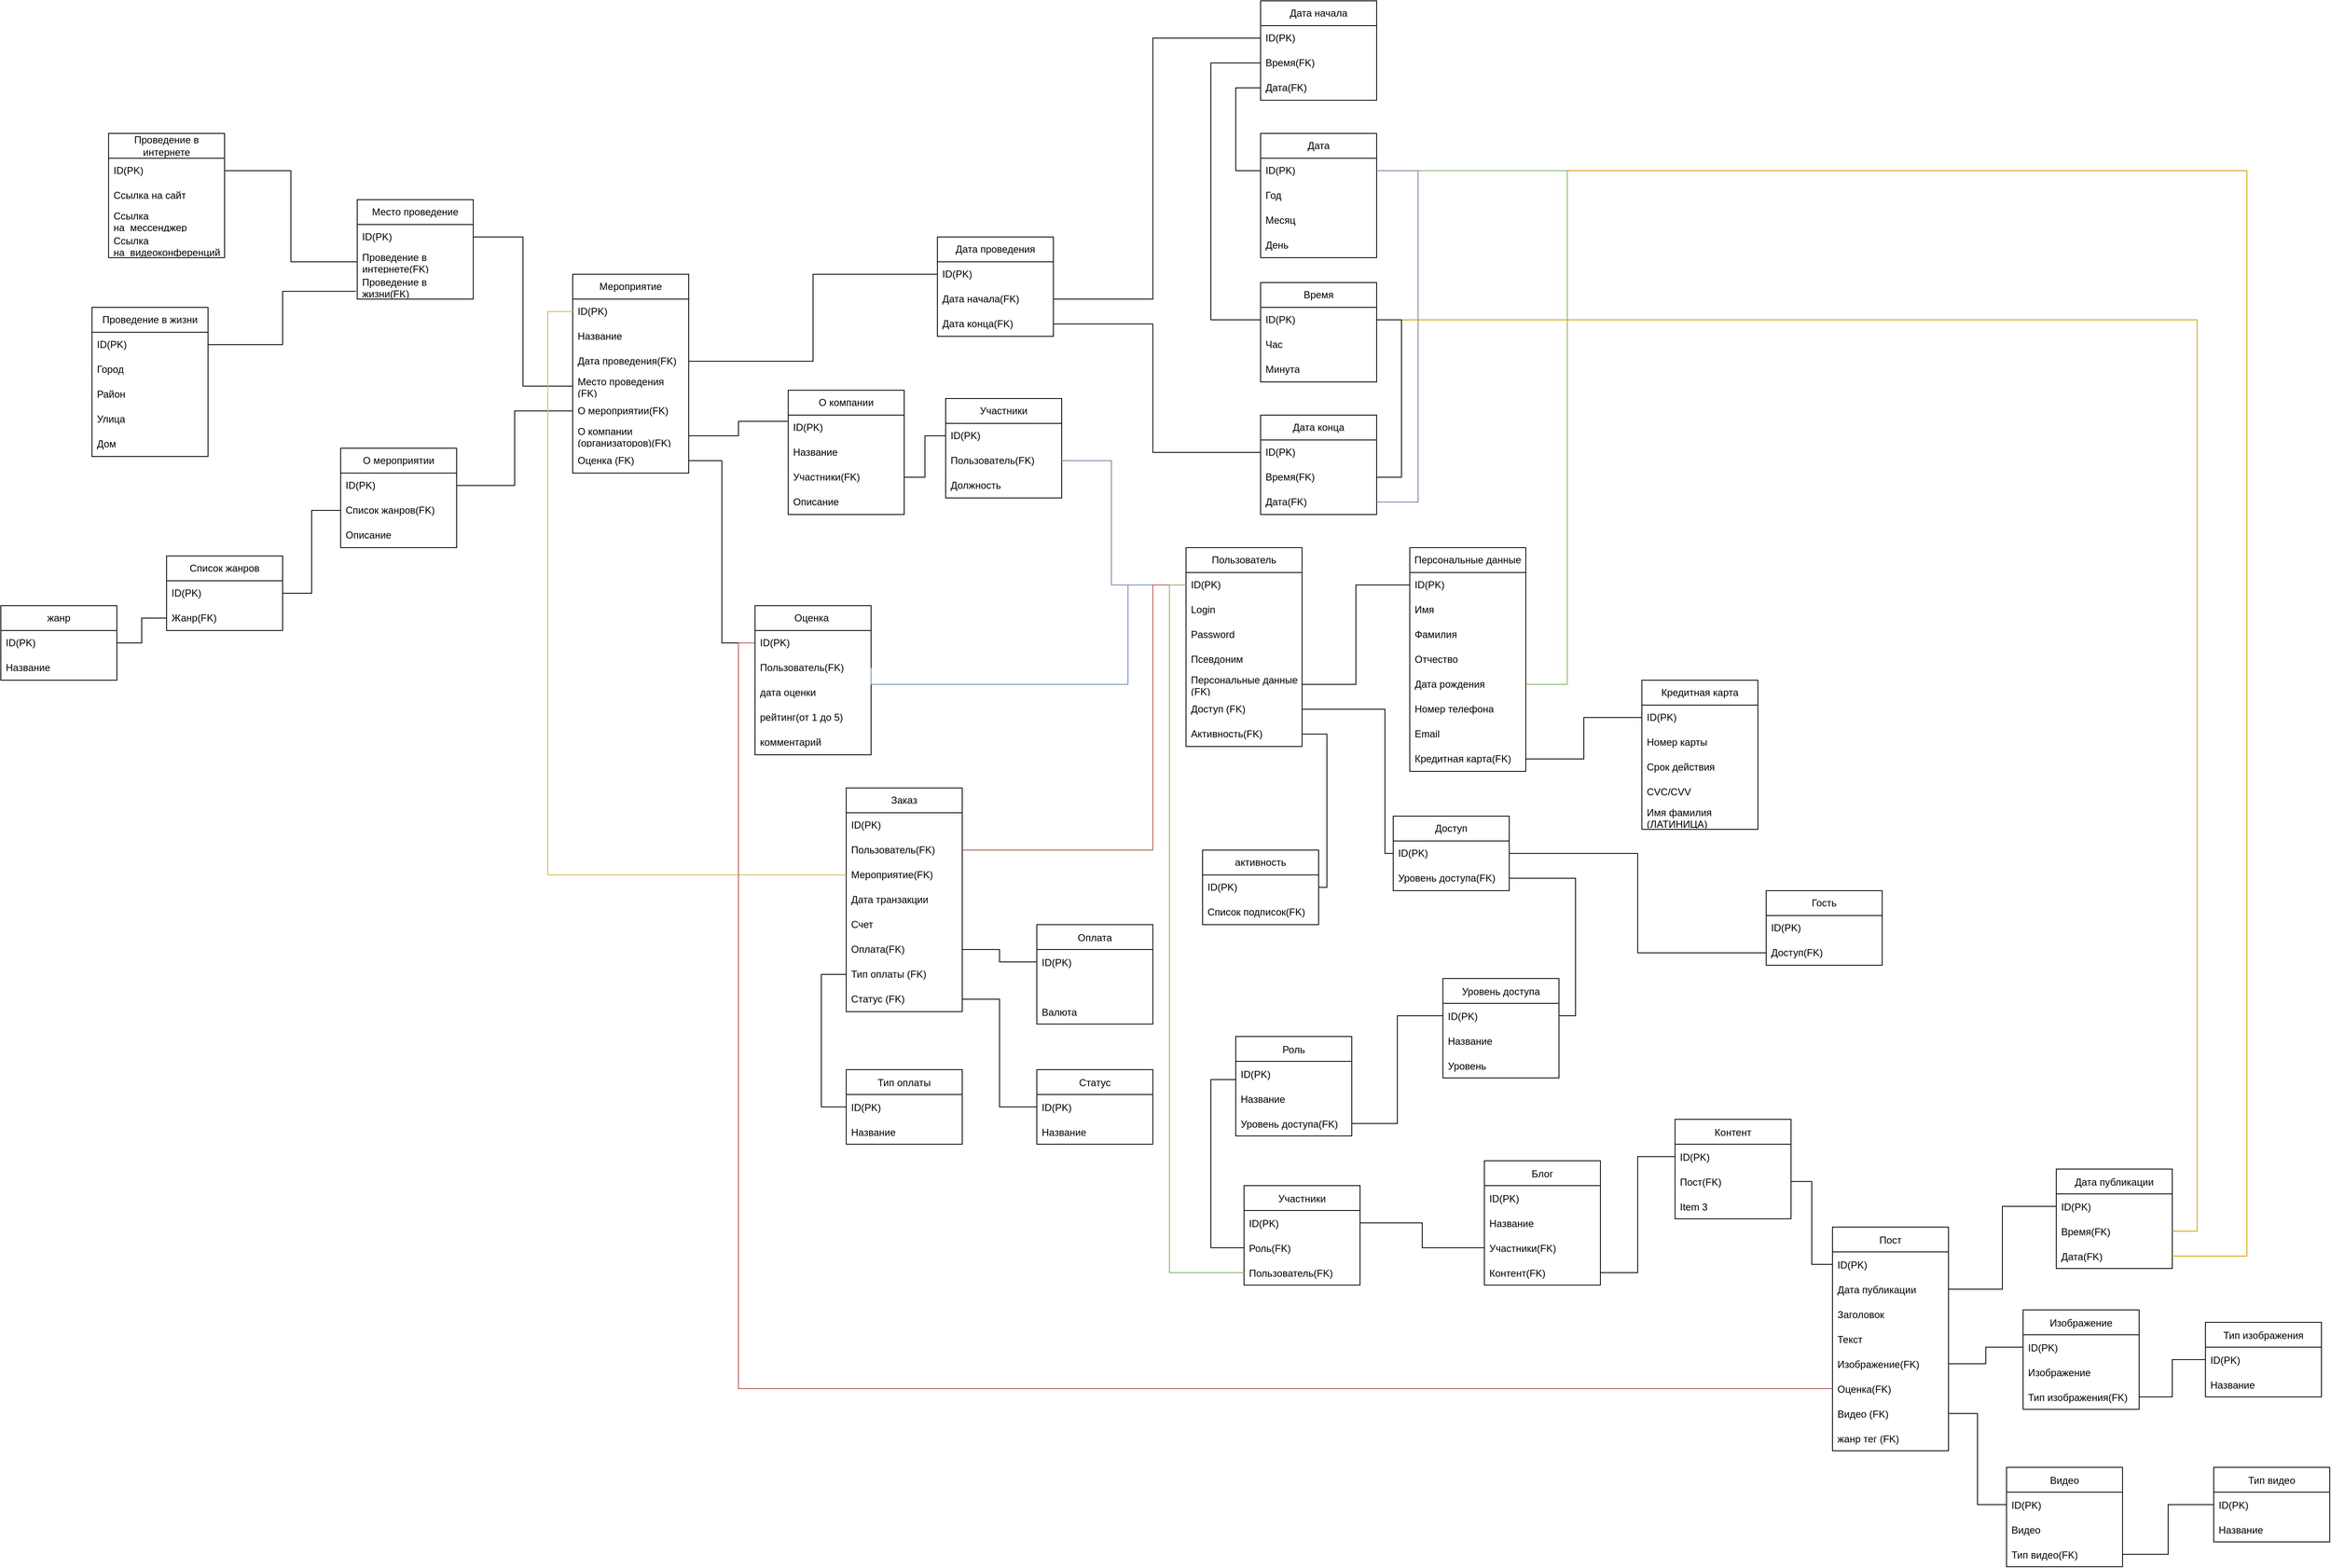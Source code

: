<mxfile version="20.5.0" type="device"><diagram id="WZzGk4a945dTvR5Va_UK" name="Страница 1"><mxGraphModel dx="2858" dy="1053" grid="1" gridSize="10" guides="1" tooltips="1" connect="1" arrows="1" fold="1" page="1" pageScale="1" pageWidth="827" pageHeight="1169" math="0" shadow="0"><root><mxCell id="0"/><mxCell id="1" parent="0"/><mxCell id="2kIeyHxEypkkU21LSGUm-1" value="Мероприятие" style="swimlane;fontStyle=0;childLayout=stackLayout;horizontal=1;startSize=30;horizontalStack=0;resizeParent=1;resizeParentMax=0;resizeLast=0;collapsible=1;marginBottom=0;whiteSpace=wrap;html=1;" parent="1" vertex="1"><mxGeometry x="60" y="420" width="140" height="240" as="geometry"/></mxCell><mxCell id="2kIeyHxEypkkU21LSGUm-10" value="ID(PK)" style="text;strokeColor=none;fillColor=none;align=left;verticalAlign=middle;spacingLeft=4;spacingRight=4;overflow=hidden;points=[[0,0.5],[1,0.5]];portConstraint=eastwest;rotatable=0;whiteSpace=wrap;html=1;" parent="2kIeyHxEypkkU21LSGUm-1" vertex="1"><mxGeometry y="30" width="140" height="30" as="geometry"/></mxCell><mxCell id="2kIeyHxEypkkU21LSGUm-2" value="Название" style="text;strokeColor=none;fillColor=none;align=left;verticalAlign=middle;spacingLeft=4;spacingRight=4;overflow=hidden;points=[[0,0.5],[1,0.5]];portConstraint=eastwest;rotatable=0;whiteSpace=wrap;html=1;" parent="2kIeyHxEypkkU21LSGUm-1" vertex="1"><mxGeometry y="60" width="140" height="30" as="geometry"/></mxCell><mxCell id="2kIeyHxEypkkU21LSGUm-6" value="Дата проведения(FK)" style="text;strokeColor=none;fillColor=none;align=left;verticalAlign=middle;spacingLeft=4;spacingRight=4;overflow=hidden;points=[[0,0.5],[1,0.5]];portConstraint=eastwest;rotatable=0;whiteSpace=wrap;html=1;" parent="2kIeyHxEypkkU21LSGUm-1" vertex="1"><mxGeometry y="90" width="140" height="30" as="geometry"/></mxCell><mxCell id="2kIeyHxEypkkU21LSGUm-9" value="Место проведения (FK)" style="text;strokeColor=none;fillColor=none;align=left;verticalAlign=middle;spacingLeft=4;spacingRight=4;overflow=hidden;points=[[0,0.5],[1,0.5]];portConstraint=eastwest;rotatable=0;whiteSpace=wrap;html=1;" parent="2kIeyHxEypkkU21LSGUm-1" vertex="1"><mxGeometry y="120" width="140" height="30" as="geometry"/></mxCell><mxCell id="2kIeyHxEypkkU21LSGUm-78" value="О мероприятии(FK)" style="text;strokeColor=none;fillColor=none;align=left;verticalAlign=middle;spacingLeft=4;spacingRight=4;overflow=hidden;points=[[0,0.5],[1,0.5]];portConstraint=eastwest;rotatable=0;whiteSpace=wrap;html=1;" parent="2kIeyHxEypkkU21LSGUm-1" vertex="1"><mxGeometry y="150" width="140" height="30" as="geometry"/></mxCell><mxCell id="2kIeyHxEypkkU21LSGUm-8" value="О компании (организаторов)(FK)" style="text;strokeColor=none;fillColor=none;align=left;verticalAlign=middle;spacingLeft=4;spacingRight=4;overflow=hidden;points=[[0,0.5],[1,0.5]];portConstraint=eastwest;rotatable=0;whiteSpace=wrap;html=1;" parent="2kIeyHxEypkkU21LSGUm-1" vertex="1"><mxGeometry y="180" width="140" height="30" as="geometry"/></mxCell><mxCell id="2kIeyHxEypkkU21LSGUm-53" value="Оценка (FK)" style="text;strokeColor=none;fillColor=none;align=left;verticalAlign=middle;spacingLeft=4;spacingRight=4;overflow=hidden;points=[[0,0.5],[1,0.5]];portConstraint=eastwest;rotatable=0;whiteSpace=wrap;html=1;" parent="2kIeyHxEypkkU21LSGUm-1" vertex="1"><mxGeometry y="210" width="140" height="30" as="geometry"/></mxCell><mxCell id="2kIeyHxEypkkU21LSGUm-12" value="Пользователь" style="swimlane;fontStyle=0;childLayout=stackLayout;horizontal=1;startSize=30;horizontalStack=0;resizeParent=1;resizeParentMax=0;resizeLast=0;collapsible=1;marginBottom=0;whiteSpace=wrap;html=1;" parent="1" vertex="1"><mxGeometry x="800" y="750" width="140" height="240" as="geometry"/></mxCell><mxCell id="2kIeyHxEypkkU21LSGUm-34" value="ID(PK)" style="text;strokeColor=none;fillColor=none;align=left;verticalAlign=middle;spacingLeft=4;spacingRight=4;overflow=hidden;points=[[0,0.5],[1,0.5]];portConstraint=eastwest;rotatable=0;whiteSpace=wrap;html=1;" parent="2kIeyHxEypkkU21LSGUm-12" vertex="1"><mxGeometry y="30" width="140" height="30" as="geometry"/></mxCell><mxCell id="2kIeyHxEypkkU21LSGUm-13" value="Login&amp;nbsp;" style="text;strokeColor=none;fillColor=none;align=left;verticalAlign=middle;spacingLeft=4;spacingRight=4;overflow=hidden;points=[[0,0.5],[1,0.5]];portConstraint=eastwest;rotatable=0;whiteSpace=wrap;html=1;" parent="2kIeyHxEypkkU21LSGUm-12" vertex="1"><mxGeometry y="60" width="140" height="30" as="geometry"/></mxCell><mxCell id="2kIeyHxEypkkU21LSGUm-14" value="Password" style="text;strokeColor=none;fillColor=none;align=left;verticalAlign=middle;spacingLeft=4;spacingRight=4;overflow=hidden;points=[[0,0.5],[1,0.5]];portConstraint=eastwest;rotatable=0;whiteSpace=wrap;html=1;" parent="2kIeyHxEypkkU21LSGUm-12" vertex="1"><mxGeometry y="90" width="140" height="30" as="geometry"/></mxCell><mxCell id="2kIeyHxEypkkU21LSGUm-18" value="Псевдоним" style="text;strokeColor=none;fillColor=none;align=left;verticalAlign=middle;spacingLeft=4;spacingRight=4;overflow=hidden;points=[[0,0.5],[1,0.5]];portConstraint=eastwest;rotatable=0;whiteSpace=wrap;html=1;" parent="2kIeyHxEypkkU21LSGUm-12" vertex="1"><mxGeometry y="120" width="140" height="30" as="geometry"/></mxCell><mxCell id="2kIeyHxEypkkU21LSGUm-40" value="Персональные данные (FK)" style="text;strokeColor=none;fillColor=none;align=left;verticalAlign=middle;spacingLeft=4;spacingRight=4;overflow=hidden;points=[[0,0.5],[1,0.5]];portConstraint=eastwest;rotatable=0;whiteSpace=wrap;html=1;" parent="2kIeyHxEypkkU21LSGUm-12" vertex="1"><mxGeometry y="150" width="140" height="30" as="geometry"/></mxCell><mxCell id="2kIeyHxEypkkU21LSGUm-16" value="Доступ (FK)" style="text;strokeColor=none;fillColor=none;align=left;verticalAlign=middle;spacingLeft=4;spacingRight=4;overflow=hidden;points=[[0,0.5],[1,0.5]];portConstraint=eastwest;rotatable=0;whiteSpace=wrap;html=1;" parent="2kIeyHxEypkkU21LSGUm-12" vertex="1"><mxGeometry y="180" width="140" height="30" as="geometry"/></mxCell><mxCell id="2kIeyHxEypkkU21LSGUm-20" value="Активность(FK)" style="text;strokeColor=none;fillColor=none;align=left;verticalAlign=middle;spacingLeft=4;spacingRight=4;overflow=hidden;points=[[0,0.5],[1,0.5]];portConstraint=eastwest;rotatable=0;whiteSpace=wrap;html=1;" parent="2kIeyHxEypkkU21LSGUm-12" vertex="1"><mxGeometry y="210" width="140" height="30" as="geometry"/></mxCell><mxCell id="2kIeyHxEypkkU21LSGUm-23" value="Доступ" style="swimlane;fontStyle=0;childLayout=stackLayout;horizontal=1;startSize=30;horizontalStack=0;resizeParent=1;resizeParentMax=0;resizeLast=0;collapsible=1;marginBottom=0;whiteSpace=wrap;html=1;" parent="1" vertex="1"><mxGeometry x="1050" y="1074" width="140" height="90" as="geometry"/></mxCell><mxCell id="JDAQmlI72gNfypYc_sDK-25" value="ID(PK)" style="text;strokeColor=none;fillColor=none;align=left;verticalAlign=middle;spacingLeft=4;spacingRight=4;overflow=hidden;points=[[0,0.5],[1,0.5]];portConstraint=eastwest;rotatable=0;whiteSpace=wrap;html=1;" parent="2kIeyHxEypkkU21LSGUm-23" vertex="1"><mxGeometry y="30" width="140" height="30" as="geometry"/></mxCell><mxCell id="2kIeyHxEypkkU21LSGUm-25" value="Уровень доступа(FK)" style="text;strokeColor=none;fillColor=none;align=left;verticalAlign=middle;spacingLeft=4;spacingRight=4;overflow=hidden;points=[[0,0.5],[1,0.5]];portConstraint=eastwest;rotatable=0;whiteSpace=wrap;html=1;" parent="2kIeyHxEypkkU21LSGUm-23" vertex="1"><mxGeometry y="60" width="140" height="30" as="geometry"/></mxCell><mxCell id="2kIeyHxEypkkU21LSGUm-27" value="Гость" style="swimlane;fontStyle=0;childLayout=stackLayout;horizontal=1;startSize=30;horizontalStack=0;resizeParent=1;resizeParentMax=0;resizeLast=0;collapsible=1;marginBottom=0;whiteSpace=wrap;html=1;" parent="1" vertex="1"><mxGeometry x="1500" y="1164" width="140" height="90" as="geometry"/></mxCell><mxCell id="2kIeyHxEypkkU21LSGUm-28" value="ID(PK)" style="text;strokeColor=none;fillColor=none;align=left;verticalAlign=middle;spacingLeft=4;spacingRight=4;overflow=hidden;points=[[0,0.5],[1,0.5]];portConstraint=eastwest;rotatable=0;whiteSpace=wrap;html=1;" parent="2kIeyHxEypkkU21LSGUm-27" vertex="1"><mxGeometry y="30" width="140" height="30" as="geometry"/></mxCell><mxCell id="2kIeyHxEypkkU21LSGUm-29" value="Доступ(FK)" style="text;strokeColor=none;fillColor=none;align=left;verticalAlign=middle;spacingLeft=4;spacingRight=4;overflow=hidden;points=[[0,0.5],[1,0.5]];portConstraint=eastwest;rotatable=0;whiteSpace=wrap;html=1;" parent="2kIeyHxEypkkU21LSGUm-27" vertex="1"><mxGeometry y="60" width="140" height="30" as="geometry"/></mxCell><mxCell id="2kIeyHxEypkkU21LSGUm-35" value="Персональные данные" style="swimlane;fontStyle=0;childLayout=stackLayout;horizontal=1;startSize=30;horizontalStack=0;resizeParent=1;resizeParentMax=0;resizeLast=0;collapsible=1;marginBottom=0;whiteSpace=wrap;html=1;" parent="1" vertex="1"><mxGeometry x="1070" y="750" width="140" height="270" as="geometry"/></mxCell><mxCell id="2kIeyHxEypkkU21LSGUm-36" value="ID(PK)" style="text;strokeColor=none;fillColor=none;align=left;verticalAlign=middle;spacingLeft=4;spacingRight=4;overflow=hidden;points=[[0,0.5],[1,0.5]];portConstraint=eastwest;rotatable=0;whiteSpace=wrap;html=1;" parent="2kIeyHxEypkkU21LSGUm-35" vertex="1"><mxGeometry y="30" width="140" height="30" as="geometry"/></mxCell><mxCell id="2kIeyHxEypkkU21LSGUm-15" value="Имя" style="text;strokeColor=none;fillColor=none;align=left;verticalAlign=middle;spacingLeft=4;spacingRight=4;overflow=hidden;points=[[0,0.5],[1,0.5]];portConstraint=eastwest;rotatable=0;whiteSpace=wrap;html=1;" parent="2kIeyHxEypkkU21LSGUm-35" vertex="1"><mxGeometry y="60" width="140" height="30" as="geometry"/></mxCell><mxCell id="2kIeyHxEypkkU21LSGUm-17" value="Фамилия" style="text;strokeColor=none;fillColor=none;align=left;verticalAlign=middle;spacingLeft=4;spacingRight=4;overflow=hidden;points=[[0,0.5],[1,0.5]];portConstraint=eastwest;rotatable=0;whiteSpace=wrap;html=1;" parent="2kIeyHxEypkkU21LSGUm-35" vertex="1"><mxGeometry y="90" width="140" height="30" as="geometry"/></mxCell><mxCell id="2kIeyHxEypkkU21LSGUm-19" value="Отчество" style="text;strokeColor=none;fillColor=none;align=left;verticalAlign=middle;spacingLeft=4;spacingRight=4;overflow=hidden;points=[[0,0.5],[1,0.5]];portConstraint=eastwest;rotatable=0;whiteSpace=wrap;html=1;" parent="2kIeyHxEypkkU21LSGUm-35" vertex="1"><mxGeometry y="120" width="140" height="30" as="geometry"/></mxCell><mxCell id="2kIeyHxEypkkU21LSGUm-41" value="Дата рождения" style="text;strokeColor=none;fillColor=none;align=left;verticalAlign=middle;spacingLeft=4;spacingRight=4;overflow=hidden;points=[[0,0.5],[1,0.5]];portConstraint=eastwest;rotatable=0;whiteSpace=wrap;html=1;" parent="2kIeyHxEypkkU21LSGUm-35" vertex="1"><mxGeometry y="150" width="140" height="30" as="geometry"/></mxCell><mxCell id="2kIeyHxEypkkU21LSGUm-32" value="Номер телефона" style="text;strokeColor=none;fillColor=none;align=left;verticalAlign=middle;spacingLeft=4;spacingRight=4;overflow=hidden;points=[[0,0.5],[1,0.5]];portConstraint=eastwest;rotatable=0;whiteSpace=wrap;html=1;" parent="2kIeyHxEypkkU21LSGUm-35" vertex="1"><mxGeometry y="180" width="140" height="30" as="geometry"/></mxCell><mxCell id="2kIeyHxEypkkU21LSGUm-31" value="Email" style="text;strokeColor=none;fillColor=none;align=left;verticalAlign=middle;spacingLeft=4;spacingRight=4;overflow=hidden;points=[[0,0.5],[1,0.5]];portConstraint=eastwest;rotatable=0;whiteSpace=wrap;html=1;" parent="2kIeyHxEypkkU21LSGUm-35" vertex="1"><mxGeometry y="210" width="140" height="30" as="geometry"/></mxCell><mxCell id="JDAQmlI72gNfypYc_sDK-39" value="Кредитная карта(FK)" style="text;strokeColor=none;fillColor=none;align=left;verticalAlign=middle;spacingLeft=4;spacingRight=4;overflow=hidden;points=[[0,0.5],[1,0.5]];portConstraint=eastwest;rotatable=0;whiteSpace=wrap;html=1;" parent="2kIeyHxEypkkU21LSGUm-35" vertex="1"><mxGeometry y="240" width="140" height="30" as="geometry"/></mxCell><mxCell id="2kIeyHxEypkkU21LSGUm-42" value="активность" style="swimlane;fontStyle=0;childLayout=stackLayout;horizontal=1;startSize=30;horizontalStack=0;resizeParent=1;resizeParentMax=0;resizeLast=0;collapsible=1;marginBottom=0;whiteSpace=wrap;html=1;" parent="1" vertex="1"><mxGeometry x="820" y="1115" width="140" height="90" as="geometry"/></mxCell><mxCell id="2kIeyHxEypkkU21LSGUm-43" value="ID(PK)" style="text;strokeColor=none;fillColor=none;align=left;verticalAlign=middle;spacingLeft=4;spacingRight=4;overflow=hidden;points=[[0,0.5],[1,0.5]];portConstraint=eastwest;rotatable=0;whiteSpace=wrap;html=1;" parent="2kIeyHxEypkkU21LSGUm-42" vertex="1"><mxGeometry y="30" width="140" height="30" as="geometry"/></mxCell><mxCell id="2kIeyHxEypkkU21LSGUm-44" value="Список подписок(FK)" style="text;strokeColor=none;fillColor=none;align=left;verticalAlign=middle;spacingLeft=4;spacingRight=4;overflow=hidden;points=[[0,0.5],[1,0.5]];portConstraint=eastwest;rotatable=0;whiteSpace=wrap;html=1;" parent="2kIeyHxEypkkU21LSGUm-42" vertex="1"><mxGeometry y="60" width="140" height="30" as="geometry"/></mxCell><mxCell id="2kIeyHxEypkkU21LSGUm-46" value="&lt;span style=&quot;text-align: left;&quot;&gt;Оценка&amp;nbsp;&lt;/span&gt;" style="swimlane;fontStyle=0;childLayout=stackLayout;horizontal=1;startSize=30;horizontalStack=0;resizeParent=1;resizeParentMax=0;resizeLast=0;collapsible=1;marginBottom=0;whiteSpace=wrap;html=1;" parent="1" vertex="1"><mxGeometry x="280" y="820" width="140" height="180" as="geometry"/></mxCell><mxCell id="2kIeyHxEypkkU21LSGUm-47" value="ID(PK)" style="text;strokeColor=none;fillColor=none;align=left;verticalAlign=middle;spacingLeft=4;spacingRight=4;overflow=hidden;points=[[0,0.5],[1,0.5]];portConstraint=eastwest;rotatable=0;whiteSpace=wrap;html=1;" parent="2kIeyHxEypkkU21LSGUm-46" vertex="1"><mxGeometry y="30" width="140" height="30" as="geometry"/></mxCell><mxCell id="2kIeyHxEypkkU21LSGUm-52" value="Пользователь(FK)" style="text;strokeColor=none;fillColor=none;align=left;verticalAlign=middle;spacingLeft=4;spacingRight=4;overflow=hidden;points=[[0,0.5],[1,0.5]];portConstraint=eastwest;rotatable=0;whiteSpace=wrap;html=1;" parent="2kIeyHxEypkkU21LSGUm-46" vertex="1"><mxGeometry y="60" width="140" height="30" as="geometry"/></mxCell><mxCell id="2kIeyHxEypkkU21LSGUm-49" value="дата оценки" style="text;strokeColor=none;fillColor=none;align=left;verticalAlign=middle;spacingLeft=4;spacingRight=4;overflow=hidden;points=[[0,0.5],[1,0.5]];portConstraint=eastwest;rotatable=0;whiteSpace=wrap;html=1;" parent="2kIeyHxEypkkU21LSGUm-46" vertex="1"><mxGeometry y="90" width="140" height="30" as="geometry"/></mxCell><mxCell id="2kIeyHxEypkkU21LSGUm-51" value="рейтинг(от 1 до 5)" style="text;strokeColor=none;fillColor=none;align=left;verticalAlign=middle;spacingLeft=4;spacingRight=4;overflow=hidden;points=[[0,0.5],[1,0.5]];portConstraint=eastwest;rotatable=0;whiteSpace=wrap;html=1;" parent="2kIeyHxEypkkU21LSGUm-46" vertex="1"><mxGeometry y="120" width="140" height="30" as="geometry"/></mxCell><mxCell id="2kIeyHxEypkkU21LSGUm-50" value="комментарий" style="text;strokeColor=none;fillColor=none;align=left;verticalAlign=middle;spacingLeft=4;spacingRight=4;overflow=hidden;points=[[0,0.5],[1,0.5]];portConstraint=eastwest;rotatable=0;whiteSpace=wrap;html=1;" parent="2kIeyHxEypkkU21LSGUm-46" vertex="1"><mxGeometry y="150" width="140" height="30" as="geometry"/></mxCell><mxCell id="2kIeyHxEypkkU21LSGUm-54" value="" style="endArrow=none;html=1;rounded=0;exitX=1;exitY=0.5;exitDx=0;exitDy=0;edgeStyle=orthogonalEdgeStyle;entryX=0;entryY=0.5;entryDx=0;entryDy=0;" parent="1" source="2kIeyHxEypkkU21LSGUm-53" target="2kIeyHxEypkkU21LSGUm-47" edge="1"><mxGeometry width="50" height="50" relative="1" as="geometry"><mxPoint x="190" y="890" as="sourcePoint"/><mxPoint x="240" y="840" as="targetPoint"/><Array as="points"><mxPoint x="240" y="645"/><mxPoint x="240" y="865"/></Array></mxGeometry></mxCell><mxCell id="2kIeyHxEypkkU21LSGUm-56" value="" style="endArrow=none;html=1;rounded=0;exitX=1;exitY=0.5;exitDx=0;exitDy=0;entryX=0;entryY=0.5;entryDx=0;entryDy=0;edgeStyle=orthogonalEdgeStyle;" parent="1" source="2kIeyHxEypkkU21LSGUm-40" target="2kIeyHxEypkkU21LSGUm-36" edge="1"><mxGeometry width="50" height="50" relative="1" as="geometry"><mxPoint x="970" y="990" as="sourcePoint"/><mxPoint x="1020" y="940" as="targetPoint"/></mxGeometry></mxCell><mxCell id="2kIeyHxEypkkU21LSGUm-57" value="" style="endArrow=none;html=1;rounded=0;entryX=1;entryY=0.5;entryDx=0;entryDy=0;exitX=0;exitY=0.5;exitDx=0;exitDy=0;edgeStyle=orthogonalEdgeStyle;" parent="1" source="JDAQmlI72gNfypYc_sDK-25" target="2kIeyHxEypkkU21LSGUm-16" edge="1"><mxGeometry width="50" height="50" relative="1" as="geometry"><mxPoint x="880" y="1100" as="sourcePoint"/><mxPoint x="930" y="1050" as="targetPoint"/><Array as="points"><mxPoint x="1040" y="1119"/><mxPoint x="1040" y="945"/></Array></mxGeometry></mxCell><mxCell id="2kIeyHxEypkkU21LSGUm-58" value="Место проведение" style="swimlane;fontStyle=0;childLayout=stackLayout;horizontal=1;startSize=30;horizontalStack=0;resizeParent=1;resizeParentMax=0;resizeLast=0;collapsible=1;marginBottom=0;whiteSpace=wrap;html=1;" parent="1" vertex="1"><mxGeometry x="-200" y="330" width="140" height="120" as="geometry"/></mxCell><mxCell id="2kIeyHxEypkkU21LSGUm-59" value="ID(PK)" style="text;strokeColor=none;fillColor=none;align=left;verticalAlign=middle;spacingLeft=4;spacingRight=4;overflow=hidden;points=[[0,0.5],[1,0.5]];portConstraint=eastwest;rotatable=0;whiteSpace=wrap;html=1;" parent="2kIeyHxEypkkU21LSGUm-58" vertex="1"><mxGeometry y="30" width="140" height="30" as="geometry"/></mxCell><mxCell id="2kIeyHxEypkkU21LSGUm-60" value="Проведение в интернете(FK)" style="text;strokeColor=none;fillColor=none;align=left;verticalAlign=middle;spacingLeft=4;spacingRight=4;overflow=hidden;points=[[0,0.5],[1,0.5]];portConstraint=eastwest;rotatable=0;whiteSpace=wrap;html=1;" parent="2kIeyHxEypkkU21LSGUm-58" vertex="1"><mxGeometry y="60" width="140" height="30" as="geometry"/></mxCell><mxCell id="2kIeyHxEypkkU21LSGUm-61" value="Проведение в жизни(FK)" style="text;strokeColor=none;fillColor=none;align=left;verticalAlign=middle;spacingLeft=4;spacingRight=4;overflow=hidden;points=[[0,0.5],[1,0.5]];portConstraint=eastwest;rotatable=0;whiteSpace=wrap;html=1;" parent="2kIeyHxEypkkU21LSGUm-58" vertex="1"><mxGeometry y="90" width="140" height="30" as="geometry"/></mxCell><mxCell id="2kIeyHxEypkkU21LSGUm-62" value="Список жанров" style="swimlane;fontStyle=0;childLayout=stackLayout;horizontal=1;startSize=30;horizontalStack=0;resizeParent=1;resizeParentMax=0;resizeLast=0;collapsible=1;marginBottom=0;whiteSpace=wrap;html=1;" parent="1" vertex="1"><mxGeometry x="-430" y="760" width="140" height="90" as="geometry"/></mxCell><mxCell id="2kIeyHxEypkkU21LSGUm-63" value="ID(PK)" style="text;strokeColor=none;fillColor=none;align=left;verticalAlign=middle;spacingLeft=4;spacingRight=4;overflow=hidden;points=[[0,0.5],[1,0.5]];portConstraint=eastwest;rotatable=0;whiteSpace=wrap;html=1;" parent="2kIeyHxEypkkU21LSGUm-62" vertex="1"><mxGeometry y="30" width="140" height="30" as="geometry"/></mxCell><mxCell id="2kIeyHxEypkkU21LSGUm-64" value="Жанр(FK)" style="text;strokeColor=none;fillColor=none;align=left;verticalAlign=middle;spacingLeft=4;spacingRight=4;overflow=hidden;points=[[0,0.5],[1,0.5]];portConstraint=eastwest;rotatable=0;whiteSpace=wrap;html=1;" parent="2kIeyHxEypkkU21LSGUm-62" vertex="1"><mxGeometry y="60" width="140" height="30" as="geometry"/></mxCell><mxCell id="2kIeyHxEypkkU21LSGUm-66" value="жанр" style="swimlane;fontStyle=0;childLayout=stackLayout;horizontal=1;startSize=30;horizontalStack=0;resizeParent=1;resizeParentMax=0;resizeLast=0;collapsible=1;marginBottom=0;whiteSpace=wrap;html=1;" parent="1" vertex="1"><mxGeometry x="-630" y="820" width="140" height="90" as="geometry"/></mxCell><mxCell id="2kIeyHxEypkkU21LSGUm-67" value="ID(PK)" style="text;strokeColor=none;fillColor=none;align=left;verticalAlign=middle;spacingLeft=4;spacingRight=4;overflow=hidden;points=[[0,0.5],[1,0.5]];portConstraint=eastwest;rotatable=0;whiteSpace=wrap;html=1;" parent="2kIeyHxEypkkU21LSGUm-66" vertex="1"><mxGeometry y="30" width="140" height="30" as="geometry"/></mxCell><mxCell id="2kIeyHxEypkkU21LSGUm-68" value="Название" style="text;strokeColor=none;fillColor=none;align=left;verticalAlign=middle;spacingLeft=4;spacingRight=4;overflow=hidden;points=[[0,0.5],[1,0.5]];portConstraint=eastwest;rotatable=0;whiteSpace=wrap;html=1;" parent="2kIeyHxEypkkU21LSGUm-66" vertex="1"><mxGeometry y="60" width="140" height="30" as="geometry"/></mxCell><mxCell id="2kIeyHxEypkkU21LSGUm-72" value="&lt;span style=&quot;text-align: left;&quot;&gt;О мероприятии&lt;/span&gt;" style="swimlane;fontStyle=0;childLayout=stackLayout;horizontal=1;startSize=30;horizontalStack=0;resizeParent=1;resizeParentMax=0;resizeLast=0;collapsible=1;marginBottom=0;whiteSpace=wrap;html=1;" parent="1" vertex="1"><mxGeometry x="-220" y="630" width="140" height="120" as="geometry"/></mxCell><mxCell id="2kIeyHxEypkkU21LSGUm-73" value="ID(PK)" style="text;strokeColor=none;fillColor=none;align=left;verticalAlign=middle;spacingLeft=4;spacingRight=4;overflow=hidden;points=[[0,0.5],[1,0.5]];portConstraint=eastwest;rotatable=0;whiteSpace=wrap;html=1;" parent="2kIeyHxEypkkU21LSGUm-72" vertex="1"><mxGeometry y="30" width="140" height="30" as="geometry"/></mxCell><mxCell id="2kIeyHxEypkkU21LSGUm-5" value="Список жанров(FK)" style="text;strokeColor=none;fillColor=none;align=left;verticalAlign=middle;spacingLeft=4;spacingRight=4;overflow=hidden;points=[[0,0.5],[1,0.5]];portConstraint=eastwest;rotatable=0;whiteSpace=wrap;html=1;" parent="2kIeyHxEypkkU21LSGUm-72" vertex="1"><mxGeometry y="60" width="140" height="30" as="geometry"/></mxCell><mxCell id="2kIeyHxEypkkU21LSGUm-74" value="Описание" style="text;strokeColor=none;fillColor=none;align=left;verticalAlign=middle;spacingLeft=4;spacingRight=4;overflow=hidden;points=[[0,0.5],[1,0.5]];portConstraint=eastwest;rotatable=0;whiteSpace=wrap;html=1;" parent="2kIeyHxEypkkU21LSGUm-72" vertex="1"><mxGeometry y="90" width="140" height="30" as="geometry"/></mxCell><mxCell id="2kIeyHxEypkkU21LSGUm-77" value="" style="endArrow=none;html=1;rounded=0;exitX=1;exitY=0.5;exitDx=0;exitDy=0;entryX=1;entryY=0.5;entryDx=0;entryDy=0;edgeStyle=orthogonalEdgeStyle;" parent="1" source="2kIeyHxEypkkU21LSGUm-43" target="2kIeyHxEypkkU21LSGUm-20" edge="1"><mxGeometry width="50" height="50" relative="1" as="geometry"><mxPoint x="660" y="1050" as="sourcePoint"/><mxPoint x="710" y="1000" as="targetPoint"/><Array as="points"><mxPoint x="970" y="1160"/><mxPoint x="970" y="975"/></Array></mxGeometry></mxCell><mxCell id="2kIeyHxEypkkU21LSGUm-79" value="" style="endArrow=none;html=1;rounded=0;entryX=0;entryY=0.5;entryDx=0;entryDy=0;exitX=1;exitY=0.5;exitDx=0;exitDy=0;edgeStyle=orthogonalEdgeStyle;" parent="1" source="2kIeyHxEypkkU21LSGUm-73" target="2kIeyHxEypkkU21LSGUm-78" edge="1"><mxGeometry width="50" height="50" relative="1" as="geometry"><mxPoint x="-60" y="680" as="sourcePoint"/><mxPoint x="-10" y="630" as="targetPoint"/></mxGeometry></mxCell><mxCell id="2kIeyHxEypkkU21LSGUm-81" value="" style="endArrow=none;html=1;rounded=0;entryX=0;entryY=0.5;entryDx=0;entryDy=0;exitX=1;exitY=0.5;exitDx=0;exitDy=0;edgeStyle=orthogonalEdgeStyle;" parent="1" source="2kIeyHxEypkkU21LSGUm-67" target="2kIeyHxEypkkU21LSGUm-64" edge="1"><mxGeometry width="50" height="50" relative="1" as="geometry"><mxPoint x="-470" y="1280" as="sourcePoint"/><mxPoint x="-420" y="1230" as="targetPoint"/></mxGeometry></mxCell><mxCell id="2kIeyHxEypkkU21LSGUm-82" value="" style="endArrow=none;html=1;rounded=0;entryX=0;entryY=0.5;entryDx=0;entryDy=0;exitX=1;exitY=0.5;exitDx=0;exitDy=0;edgeStyle=orthogonalEdgeStyle;" parent="1" source="2kIeyHxEypkkU21LSGUm-63" target="2kIeyHxEypkkU21LSGUm-5" edge="1"><mxGeometry width="50" height="50" relative="1" as="geometry"><mxPoint x="-260" y="1360" as="sourcePoint"/><mxPoint x="-210" y="1310" as="targetPoint"/></mxGeometry></mxCell><mxCell id="2kIeyHxEypkkU21LSGUm-83" value="Дата проведения" style="swimlane;fontStyle=0;childLayout=stackLayout;horizontal=1;startSize=30;horizontalStack=0;resizeParent=1;resizeParentMax=0;resizeLast=0;collapsible=1;marginBottom=0;whiteSpace=wrap;html=1;" parent="1" vertex="1"><mxGeometry x="500" y="375" width="140" height="120" as="geometry"/></mxCell><mxCell id="2kIeyHxEypkkU21LSGUm-84" value="ID(PK)" style="text;strokeColor=none;fillColor=none;align=left;verticalAlign=middle;spacingLeft=4;spacingRight=4;overflow=hidden;points=[[0,0.5],[1,0.5]];portConstraint=eastwest;rotatable=0;whiteSpace=wrap;html=1;" parent="2kIeyHxEypkkU21LSGUm-83" vertex="1"><mxGeometry y="30" width="140" height="30" as="geometry"/></mxCell><mxCell id="2kIeyHxEypkkU21LSGUm-85" value="Дата начала(FK)" style="text;strokeColor=none;fillColor=none;align=left;verticalAlign=middle;spacingLeft=4;spacingRight=4;overflow=hidden;points=[[0,0.5],[1,0.5]];portConstraint=eastwest;rotatable=0;whiteSpace=wrap;html=1;" parent="2kIeyHxEypkkU21LSGUm-83" vertex="1"><mxGeometry y="60" width="140" height="30" as="geometry"/></mxCell><mxCell id="2kIeyHxEypkkU21LSGUm-86" value="Дата конца(FK)" style="text;strokeColor=none;fillColor=none;align=left;verticalAlign=middle;spacingLeft=4;spacingRight=4;overflow=hidden;points=[[0,0.5],[1,0.5]];portConstraint=eastwest;rotatable=0;whiteSpace=wrap;html=1;" parent="2kIeyHxEypkkU21LSGUm-83" vertex="1"><mxGeometry y="90" width="140" height="30" as="geometry"/></mxCell><mxCell id="2kIeyHxEypkkU21LSGUm-87" value="" style="endArrow=none;html=1;rounded=0;exitX=1;exitY=0.5;exitDx=0;exitDy=0;entryX=0;entryY=0.5;entryDx=0;entryDy=0;edgeStyle=orthogonalEdgeStyle;" parent="1" source="2kIeyHxEypkkU21LSGUm-6" target="2kIeyHxEypkkU21LSGUm-84" edge="1"><mxGeometry width="50" height="50" relative="1" as="geometry"><mxPoint x="210" y="580" as="sourcePoint"/><mxPoint x="260" y="530" as="targetPoint"/></mxGeometry></mxCell><mxCell id="2kIeyHxEypkkU21LSGUm-88" value="&lt;span style=&quot;text-align: left;&quot;&gt;Дата начала&lt;/span&gt;" style="swimlane;fontStyle=0;childLayout=stackLayout;horizontal=1;startSize=30;horizontalStack=0;resizeParent=1;resizeParentMax=0;resizeLast=0;collapsible=1;marginBottom=0;whiteSpace=wrap;html=1;" parent="1" vertex="1"><mxGeometry x="890" y="90" width="140" height="120" as="geometry"/></mxCell><mxCell id="2kIeyHxEypkkU21LSGUm-89" value="ID(PK)" style="text;strokeColor=none;fillColor=none;align=left;verticalAlign=middle;spacingLeft=4;spacingRight=4;overflow=hidden;points=[[0,0.5],[1,0.5]];portConstraint=eastwest;rotatable=0;whiteSpace=wrap;html=1;" parent="2kIeyHxEypkkU21LSGUm-88" vertex="1"><mxGeometry y="30" width="140" height="30" as="geometry"/></mxCell><mxCell id="JDAQmlI72gNfypYc_sDK-11" value="&lt;span style=&quot;text-align: center;&quot;&gt;Время(FK)&lt;/span&gt;" style="text;strokeColor=none;fillColor=none;align=left;verticalAlign=middle;spacingLeft=4;spacingRight=4;overflow=hidden;points=[[0,0.5],[1,0.5]];portConstraint=eastwest;rotatable=0;whiteSpace=wrap;html=1;" parent="2kIeyHxEypkkU21LSGUm-88" vertex="1"><mxGeometry y="60" width="140" height="30" as="geometry"/></mxCell><mxCell id="JDAQmlI72gNfypYc_sDK-10" value="&lt;span style=&quot;color: rgb(0, 0, 0); font-family: Helvetica; font-size: 12px; font-style: normal; font-variant-ligatures: normal; font-variant-caps: normal; font-weight: 400; letter-spacing: normal; orphans: 2; text-align: center; text-indent: 0px; text-transform: none; widows: 2; word-spacing: 0px; -webkit-text-stroke-width: 0px; background-color: rgb(248, 249, 250); text-decoration-thickness: initial; text-decoration-style: initial; text-decoration-color: initial; float: none; display: inline !important;&quot;&gt;Дата(FK)&lt;/span&gt;" style="text;strokeColor=none;fillColor=none;align=left;verticalAlign=middle;spacingLeft=4;spacingRight=4;overflow=hidden;points=[[0,0.5],[1,0.5]];portConstraint=eastwest;rotatable=0;whiteSpace=wrap;html=1;" parent="2kIeyHxEypkkU21LSGUm-88" vertex="1"><mxGeometry y="90" width="140" height="30" as="geometry"/></mxCell><mxCell id="2kIeyHxEypkkU21LSGUm-92" value="&lt;span style=&quot;text-align: left;&quot;&gt;Дата конца&lt;/span&gt;" style="swimlane;fontStyle=0;childLayout=stackLayout;horizontal=1;startSize=30;horizontalStack=0;resizeParent=1;resizeParentMax=0;resizeLast=0;collapsible=1;marginBottom=0;whiteSpace=wrap;html=1;" parent="1" vertex="1"><mxGeometry x="890" y="590" width="140" height="120" as="geometry"/></mxCell><mxCell id="2kIeyHxEypkkU21LSGUm-93" value="ID(PK)" style="text;strokeColor=none;fillColor=none;align=left;verticalAlign=middle;spacingLeft=4;spacingRight=4;overflow=hidden;points=[[0,0.5],[1,0.5]];portConstraint=eastwest;rotatable=0;whiteSpace=wrap;html=1;" parent="2kIeyHxEypkkU21LSGUm-92" vertex="1"><mxGeometry y="30" width="140" height="30" as="geometry"/></mxCell><mxCell id="2kIeyHxEypkkU21LSGUm-95" value="&lt;span style=&quot;text-align: center;&quot;&gt;Время(FK)&lt;/span&gt;" style="text;strokeColor=none;fillColor=none;align=left;verticalAlign=middle;spacingLeft=4;spacingRight=4;overflow=hidden;points=[[0,0.5],[1,0.5]];portConstraint=eastwest;rotatable=0;whiteSpace=wrap;html=1;" parent="2kIeyHxEypkkU21LSGUm-92" vertex="1"><mxGeometry y="60" width="140" height="30" as="geometry"/></mxCell><mxCell id="2kIeyHxEypkkU21LSGUm-94" value="&lt;span style=&quot;text-align: center;&quot;&gt;Дата(FK)&lt;/span&gt;" style="text;strokeColor=none;fillColor=none;align=left;verticalAlign=middle;spacingLeft=4;spacingRight=4;overflow=hidden;points=[[0,0.5],[1,0.5]];portConstraint=eastwest;rotatable=0;whiteSpace=wrap;html=1;" parent="2kIeyHxEypkkU21LSGUm-92" vertex="1"><mxGeometry y="90" width="140" height="30" as="geometry"/></mxCell><mxCell id="2kIeyHxEypkkU21LSGUm-96" value="" style="endArrow=none;html=1;rounded=0;exitX=1;exitY=0.5;exitDx=0;exitDy=0;entryX=0;entryY=0.5;entryDx=0;entryDy=0;edgeStyle=orthogonalEdgeStyle;" parent="1" source="2kIeyHxEypkkU21LSGUm-85" target="2kIeyHxEypkkU21LSGUm-89" edge="1"><mxGeometry width="50" height="50" relative="1" as="geometry"><mxPoint x="690" y="430" as="sourcePoint"/><mxPoint x="740" y="380" as="targetPoint"/><Array as="points"><mxPoint x="760" y="450"/><mxPoint x="760" y="135"/></Array></mxGeometry></mxCell><mxCell id="2kIeyHxEypkkU21LSGUm-97" value="" style="endArrow=none;html=1;rounded=0;exitX=1;exitY=0.5;exitDx=0;exitDy=0;entryX=0;entryY=0.5;entryDx=0;entryDy=0;edgeStyle=orthogonalEdgeStyle;" parent="1" source="2kIeyHxEypkkU21LSGUm-86" target="2kIeyHxEypkkU21LSGUm-93" edge="1"><mxGeometry width="50" height="50" relative="1" as="geometry"><mxPoint x="650" y="560" as="sourcePoint"/><mxPoint x="700" y="510" as="targetPoint"/><Array as="points"><mxPoint x="760" y="480"/><mxPoint x="760" y="635"/></Array></mxGeometry></mxCell><mxCell id="2kIeyHxEypkkU21LSGUm-105" value="" style="endArrow=none;html=1;rounded=0;exitX=1;exitY=0.5;exitDx=0;exitDy=0;entryX=0;entryY=0.5;entryDx=0;entryDy=0;edgeStyle=orthogonalEdgeStyle;" parent="1" source="2kIeyHxEypkkU21LSGUm-59" target="2kIeyHxEypkkU21LSGUm-9" edge="1"><mxGeometry width="50" height="50" relative="1" as="geometry"><mxPoint x="-60" y="700" as="sourcePoint"/><mxPoint x="-10" y="650" as="targetPoint"/></mxGeometry></mxCell><mxCell id="2kIeyHxEypkkU21LSGUm-106" value="&lt;span style=&quot;text-align: left;&quot;&gt;Проведение в интернете&lt;/span&gt;" style="swimlane;fontStyle=0;childLayout=stackLayout;horizontal=1;startSize=30;horizontalStack=0;resizeParent=1;resizeParentMax=0;resizeLast=0;collapsible=1;marginBottom=0;whiteSpace=wrap;html=1;" parent="1" vertex="1"><mxGeometry x="-500" y="250" width="140" height="150" as="geometry"/></mxCell><mxCell id="2kIeyHxEypkkU21LSGUm-107" value="ID(PK)" style="text;strokeColor=none;fillColor=none;align=left;verticalAlign=middle;spacingLeft=4;spacingRight=4;overflow=hidden;points=[[0,0.5],[1,0.5]];portConstraint=eastwest;rotatable=0;whiteSpace=wrap;html=1;" parent="2kIeyHxEypkkU21LSGUm-106" vertex="1"><mxGeometry y="30" width="140" height="30" as="geometry"/></mxCell><mxCell id="2kIeyHxEypkkU21LSGUm-108" value="Ссылка на сайт" style="text;strokeColor=none;fillColor=none;align=left;verticalAlign=middle;spacingLeft=4;spacingRight=4;overflow=hidden;points=[[0,0.5],[1,0.5]];portConstraint=eastwest;rotatable=0;whiteSpace=wrap;html=1;" parent="2kIeyHxEypkkU21LSGUm-106" vertex="1"><mxGeometry y="60" width="140" height="30" as="geometry"/></mxCell><mxCell id="2kIeyHxEypkkU21LSGUm-109" value="Ссылка&amp;nbsp; на&amp;nbsp;&amp;nbsp;мессенджер" style="text;strokeColor=none;fillColor=none;align=left;verticalAlign=middle;spacingLeft=4;spacingRight=4;overflow=hidden;points=[[0,0.5],[1,0.5]];portConstraint=eastwest;rotatable=0;whiteSpace=wrap;html=1;" parent="2kIeyHxEypkkU21LSGUm-106" vertex="1"><mxGeometry y="90" width="140" height="30" as="geometry"/></mxCell><mxCell id="JDAQmlI72gNfypYc_sDK-1" value="Ссылка&amp;nbsp; на&amp;nbsp;&amp;nbsp;видеоконференций" style="text;strokeColor=none;fillColor=none;align=left;verticalAlign=middle;spacingLeft=4;spacingRight=4;overflow=hidden;points=[[0,0.5],[1,0.5]];portConstraint=eastwest;rotatable=0;whiteSpace=wrap;html=1;" parent="2kIeyHxEypkkU21LSGUm-106" vertex="1"><mxGeometry y="120" width="140" height="30" as="geometry"/></mxCell><mxCell id="2kIeyHxEypkkU21LSGUm-110" value="&lt;span style=&quot;text-align: left;&quot;&gt;Проведение в жизни&lt;/span&gt;" style="swimlane;fontStyle=0;childLayout=stackLayout;horizontal=1;startSize=30;horizontalStack=0;resizeParent=1;resizeParentMax=0;resizeLast=0;collapsible=1;marginBottom=0;whiteSpace=wrap;html=1;" parent="1" vertex="1"><mxGeometry x="-520" y="460" width="140" height="180" as="geometry"/></mxCell><mxCell id="2kIeyHxEypkkU21LSGUm-111" value="ID(PK)" style="text;strokeColor=none;fillColor=none;align=left;verticalAlign=middle;spacingLeft=4;spacingRight=4;overflow=hidden;points=[[0,0.5],[1,0.5]];portConstraint=eastwest;rotatable=0;whiteSpace=wrap;html=1;" parent="2kIeyHxEypkkU21LSGUm-110" vertex="1"><mxGeometry y="30" width="140" height="30" as="geometry"/></mxCell><mxCell id="2kIeyHxEypkkU21LSGUm-112" value="Город" style="text;strokeColor=none;fillColor=none;align=left;verticalAlign=middle;spacingLeft=4;spacingRight=4;overflow=hidden;points=[[0,0.5],[1,0.5]];portConstraint=eastwest;rotatable=0;whiteSpace=wrap;html=1;" parent="2kIeyHxEypkkU21LSGUm-110" vertex="1"><mxGeometry y="60" width="140" height="30" as="geometry"/></mxCell><mxCell id="2kIeyHxEypkkU21LSGUm-113" value="Район" style="text;strokeColor=none;fillColor=none;align=left;verticalAlign=middle;spacingLeft=4;spacingRight=4;overflow=hidden;points=[[0,0.5],[1,0.5]];portConstraint=eastwest;rotatable=0;whiteSpace=wrap;html=1;" parent="2kIeyHxEypkkU21LSGUm-110" vertex="1"><mxGeometry y="90" width="140" height="30" as="geometry"/></mxCell><mxCell id="2kIeyHxEypkkU21LSGUm-114" value="Улица" style="text;strokeColor=none;fillColor=none;align=left;verticalAlign=middle;spacingLeft=4;spacingRight=4;overflow=hidden;points=[[0,0.5],[1,0.5]];portConstraint=eastwest;rotatable=0;whiteSpace=wrap;html=1;" parent="2kIeyHxEypkkU21LSGUm-110" vertex="1"><mxGeometry y="120" width="140" height="30" as="geometry"/></mxCell><mxCell id="2kIeyHxEypkkU21LSGUm-115" value="Дом" style="text;strokeColor=none;fillColor=none;align=left;verticalAlign=middle;spacingLeft=4;spacingRight=4;overflow=hidden;points=[[0,0.5],[1,0.5]];portConstraint=eastwest;rotatable=0;whiteSpace=wrap;html=1;" parent="2kIeyHxEypkkU21LSGUm-110" vertex="1"><mxGeometry y="150" width="140" height="30" as="geometry"/></mxCell><mxCell id="2kIeyHxEypkkU21LSGUm-116" value="" style="endArrow=none;html=1;rounded=0;exitX=1;exitY=0.5;exitDx=0;exitDy=0;entryX=-0.011;entryY=0.686;entryDx=0;entryDy=0;entryPerimeter=0;edgeStyle=orthogonalEdgeStyle;" parent="1" source="2kIeyHxEypkkU21LSGUm-111" target="2kIeyHxEypkkU21LSGUm-61" edge="1"><mxGeometry width="50" height="50" relative="1" as="geometry"><mxPoint x="-360" y="810" as="sourcePoint"/><mxPoint x="-310" y="760" as="targetPoint"/></mxGeometry></mxCell><mxCell id="2kIeyHxEypkkU21LSGUm-117" value="" style="endArrow=none;html=1;rounded=0;exitX=1;exitY=0.5;exitDx=0;exitDy=0;entryX=0;entryY=0.5;entryDx=0;entryDy=0;edgeStyle=orthogonalEdgeStyle;" parent="1" source="2kIeyHxEypkkU21LSGUm-107" target="2kIeyHxEypkkU21LSGUm-60" edge="1"><mxGeometry width="50" height="50" relative="1" as="geometry"><mxPoint x="-360" y="720" as="sourcePoint"/><mxPoint x="-310" y="670" as="targetPoint"/></mxGeometry></mxCell><mxCell id="JDAQmlI72gNfypYc_sDK-2" value="Дата" style="swimlane;fontStyle=0;childLayout=stackLayout;horizontal=1;startSize=30;horizontalStack=0;resizeParent=1;resizeParentMax=0;resizeLast=0;collapsible=1;marginBottom=0;whiteSpace=wrap;html=1;" parent="1" vertex="1"><mxGeometry x="890" y="250" width="140" height="150" as="geometry"/></mxCell><mxCell id="JDAQmlI72gNfypYc_sDK-3" value="ID(PK)" style="text;strokeColor=none;fillColor=none;align=left;verticalAlign=middle;spacingLeft=4;spacingRight=4;overflow=hidden;points=[[0,0.5],[1,0.5]];portConstraint=eastwest;rotatable=0;whiteSpace=wrap;html=1;" parent="JDAQmlI72gNfypYc_sDK-2" vertex="1"><mxGeometry y="30" width="140" height="30" as="geometry"/></mxCell><mxCell id="2kIeyHxEypkkU21LSGUm-90" value="Год" style="text;strokeColor=none;fillColor=none;align=left;verticalAlign=middle;spacingLeft=4;spacingRight=4;overflow=hidden;points=[[0,0.5],[1,0.5]];portConstraint=eastwest;rotatable=0;whiteSpace=wrap;html=1;" parent="JDAQmlI72gNfypYc_sDK-2" vertex="1"><mxGeometry y="60" width="140" height="30" as="geometry"/></mxCell><mxCell id="2kIeyHxEypkkU21LSGUm-91" value="Месяц" style="text;strokeColor=none;fillColor=none;align=left;verticalAlign=middle;spacingLeft=4;spacingRight=4;overflow=hidden;points=[[0,0.5],[1,0.5]];portConstraint=eastwest;rotatable=0;whiteSpace=wrap;html=1;" parent="JDAQmlI72gNfypYc_sDK-2" vertex="1"><mxGeometry y="90" width="140" height="30" as="geometry"/></mxCell><mxCell id="2kIeyHxEypkkU21LSGUm-99" value="День" style="text;strokeColor=none;fillColor=none;align=left;verticalAlign=middle;spacingLeft=4;spacingRight=4;overflow=hidden;points=[[0,0.5],[1,0.5]];portConstraint=eastwest;rotatable=0;whiteSpace=wrap;html=1;" parent="JDAQmlI72gNfypYc_sDK-2" vertex="1"><mxGeometry y="120" width="140" height="30" as="geometry"/></mxCell><mxCell id="JDAQmlI72gNfypYc_sDK-6" value="Время" style="swimlane;fontStyle=0;childLayout=stackLayout;horizontal=1;startSize=30;horizontalStack=0;resizeParent=1;resizeParentMax=0;resizeLast=0;collapsible=1;marginBottom=0;whiteSpace=wrap;html=1;" parent="1" vertex="1"><mxGeometry x="890" y="430" width="140" height="120" as="geometry"/></mxCell><mxCell id="JDAQmlI72gNfypYc_sDK-7" value="ID(PK)" style="text;strokeColor=none;fillColor=none;align=left;verticalAlign=middle;spacingLeft=4;spacingRight=4;overflow=hidden;points=[[0,0.5],[1,0.5]];portConstraint=eastwest;rotatable=0;whiteSpace=wrap;html=1;" parent="JDAQmlI72gNfypYc_sDK-6" vertex="1"><mxGeometry y="30" width="140" height="30" as="geometry"/></mxCell><mxCell id="2kIeyHxEypkkU21LSGUm-101" value="Час" style="text;strokeColor=none;fillColor=none;align=left;verticalAlign=middle;spacingLeft=4;spacingRight=4;overflow=hidden;points=[[0,0.5],[1,0.5]];portConstraint=eastwest;rotatable=0;whiteSpace=wrap;html=1;" parent="JDAQmlI72gNfypYc_sDK-6" vertex="1"><mxGeometry y="60" width="140" height="30" as="geometry"/></mxCell><mxCell id="2kIeyHxEypkkU21LSGUm-102" value="Минута" style="text;strokeColor=none;fillColor=none;align=left;verticalAlign=middle;spacingLeft=4;spacingRight=4;overflow=hidden;points=[[0,0.5],[1,0.5]];portConstraint=eastwest;rotatable=0;whiteSpace=wrap;html=1;" parent="JDAQmlI72gNfypYc_sDK-6" vertex="1"><mxGeometry y="90" width="140" height="30" as="geometry"/></mxCell><mxCell id="JDAQmlI72gNfypYc_sDK-18" value="" style="endArrow=none;html=1;rounded=0;entryX=0;entryY=0.5;entryDx=0;entryDy=0;exitX=0;exitY=0.5;exitDx=0;exitDy=0;edgeStyle=orthogonalEdgeStyle;" parent="1" source="JDAQmlI72gNfypYc_sDK-3" target="JDAQmlI72gNfypYc_sDK-10" edge="1"><mxGeometry width="50" height="50" relative="1" as="geometry"><mxPoint x="830" y="260" as="sourcePoint"/><mxPoint x="880" y="210" as="targetPoint"/><Array as="points"><mxPoint x="860" y="295"/><mxPoint x="860" y="195"/></Array></mxGeometry></mxCell><mxCell id="JDAQmlI72gNfypYc_sDK-19" value="" style="endArrow=none;html=1;rounded=0;entryX=0;entryY=0.5;entryDx=0;entryDy=0;exitX=0;exitY=0.5;exitDx=0;exitDy=0;edgeStyle=orthogonalEdgeStyle;" parent="1" source="JDAQmlI72gNfypYc_sDK-11" target="JDAQmlI72gNfypYc_sDK-7" edge="1"><mxGeometry width="50" height="50" relative="1" as="geometry"><mxPoint x="810" y="530" as="sourcePoint"/><mxPoint x="860" y="480" as="targetPoint"/><Array as="points"><mxPoint x="830" y="165"/><mxPoint x="830" y="475"/></Array></mxGeometry></mxCell><mxCell id="JDAQmlI72gNfypYc_sDK-21" value="О компании" style="swimlane;fontStyle=0;childLayout=stackLayout;horizontal=1;startSize=30;horizontalStack=0;resizeParent=1;resizeParentMax=0;resizeLast=0;collapsible=1;marginBottom=0;whiteSpace=wrap;html=1;" parent="1" vertex="1"><mxGeometry x="320" y="560" width="140" height="150" as="geometry"/></mxCell><mxCell id="JDAQmlI72gNfypYc_sDK-23" value="ID(PK)" style="text;strokeColor=none;fillColor=none;align=left;verticalAlign=middle;spacingLeft=4;spacingRight=4;overflow=hidden;points=[[0,0.5],[1,0.5]];portConstraint=eastwest;rotatable=0;whiteSpace=wrap;html=1;" parent="JDAQmlI72gNfypYc_sDK-21" vertex="1"><mxGeometry y="30" width="140" height="30" as="geometry"/></mxCell><mxCell id="JDAQmlI72gNfypYc_sDK-33" value="Название" style="text;strokeColor=none;fillColor=none;align=left;verticalAlign=middle;spacingLeft=4;spacingRight=4;overflow=hidden;points=[[0,0.5],[1,0.5]];portConstraint=eastwest;rotatable=0;whiteSpace=wrap;html=1;" parent="JDAQmlI72gNfypYc_sDK-21" vertex="1"><mxGeometry y="60" width="140" height="30" as="geometry"/></mxCell><mxCell id="JDAQmlI72gNfypYc_sDK-24" value="Участники(FK)" style="text;strokeColor=none;fillColor=none;align=left;verticalAlign=middle;spacingLeft=4;spacingRight=4;overflow=hidden;points=[[0,0.5],[1,0.5]];portConstraint=eastwest;rotatable=0;whiteSpace=wrap;html=1;" parent="JDAQmlI72gNfypYc_sDK-21" vertex="1"><mxGeometry y="90" width="140" height="30" as="geometry"/></mxCell><mxCell id="JDAQmlI72gNfypYc_sDK-32" value="&lt;span style=&quot;color: rgb(0, 0, 0); font-family: Helvetica; font-size: 12px; font-style: normal; font-variant-ligatures: normal; font-variant-caps: normal; font-weight: 400; letter-spacing: normal; orphans: 2; text-align: left; text-indent: 0px; text-transform: none; widows: 2; word-spacing: 0px; -webkit-text-stroke-width: 0px; background-color: rgb(248, 249, 250); text-decoration-thickness: initial; text-decoration-style: initial; text-decoration-color: initial; float: none; display: inline !important;&quot;&gt;Описание&lt;/span&gt;&lt;br&gt;" style="text;strokeColor=none;fillColor=none;align=left;verticalAlign=middle;spacingLeft=4;spacingRight=4;overflow=hidden;points=[[0,0.5],[1,0.5]];portConstraint=eastwest;rotatable=0;whiteSpace=wrap;html=1;" parent="JDAQmlI72gNfypYc_sDK-21" vertex="1"><mxGeometry y="120" width="140" height="30" as="geometry"/></mxCell><mxCell id="JDAQmlI72gNfypYc_sDK-26" value="Участники" style="swimlane;fontStyle=0;childLayout=stackLayout;horizontal=1;startSize=30;horizontalStack=0;resizeParent=1;resizeParentMax=0;resizeLast=0;collapsible=1;marginBottom=0;whiteSpace=wrap;html=1;" parent="1" vertex="1"><mxGeometry x="510" y="570" width="140" height="120" as="geometry"/></mxCell><mxCell id="JDAQmlI72gNfypYc_sDK-27" value="ID(PK)" style="text;strokeColor=none;fillColor=none;align=left;verticalAlign=middle;spacingLeft=4;spacingRight=4;overflow=hidden;points=[[0,0.5],[1,0.5]];portConstraint=eastwest;rotatable=0;whiteSpace=wrap;html=1;" parent="JDAQmlI72gNfypYc_sDK-26" vertex="1"><mxGeometry y="30" width="140" height="30" as="geometry"/></mxCell><mxCell id="JDAQmlI72gNfypYc_sDK-28" value="Пользователь(FK)" style="text;strokeColor=none;fillColor=none;align=left;verticalAlign=middle;spacingLeft=4;spacingRight=4;overflow=hidden;points=[[0,0.5],[1,0.5]];portConstraint=eastwest;rotatable=0;whiteSpace=wrap;html=1;" parent="JDAQmlI72gNfypYc_sDK-26" vertex="1"><mxGeometry y="60" width="140" height="30" as="geometry"/></mxCell><mxCell id="JDAQmlI72gNfypYc_sDK-29" value="Должность" style="text;strokeColor=none;fillColor=none;align=left;verticalAlign=middle;spacingLeft=4;spacingRight=4;overflow=hidden;points=[[0,0.5],[1,0.5]];portConstraint=eastwest;rotatable=0;whiteSpace=wrap;html=1;" parent="JDAQmlI72gNfypYc_sDK-26" vertex="1"><mxGeometry y="90" width="140" height="30" as="geometry"/></mxCell><mxCell id="JDAQmlI72gNfypYc_sDK-30" value="" style="endArrow=none;html=1;rounded=0;exitX=1;exitY=0.5;exitDx=0;exitDy=0;entryX=0;entryY=0.5;entryDx=0;entryDy=0;edgeStyle=orthogonalEdgeStyle;" parent="1" source="JDAQmlI72gNfypYc_sDK-24" target="JDAQmlI72gNfypYc_sDK-27" edge="1"><mxGeometry width="50" height="50" relative="1" as="geometry"><mxPoint x="140" y="1080" as="sourcePoint"/><mxPoint x="190" y="1030" as="targetPoint"/></mxGeometry></mxCell><mxCell id="JDAQmlI72gNfypYc_sDK-31" value="" style="endArrow=none;html=1;rounded=0;entryX=0;entryY=0.5;entryDx=0;entryDy=0;exitX=1;exitY=0.5;exitDx=0;exitDy=0;edgeStyle=orthogonalEdgeStyle;fillColor=#e1d5e7;strokeColor=#9673a6;" parent="1" source="JDAQmlI72gNfypYc_sDK-28" target="2kIeyHxEypkkU21LSGUm-34" edge="1"><mxGeometry width="50" height="50" relative="1" as="geometry"><mxPoint x="510" y="830" as="sourcePoint"/><mxPoint x="560" y="780" as="targetPoint"/><Array as="points"><mxPoint x="710" y="645"/><mxPoint x="710" y="795"/></Array></mxGeometry></mxCell><mxCell id="JDAQmlI72gNfypYc_sDK-35" value="Заказ" style="swimlane;fontStyle=0;childLayout=stackLayout;horizontal=1;startSize=30;horizontalStack=0;resizeParent=1;resizeParentMax=0;resizeLast=0;collapsible=1;marginBottom=0;whiteSpace=wrap;html=1;" parent="1" vertex="1"><mxGeometry x="390" y="1040" width="140" height="270" as="geometry"/></mxCell><mxCell id="JDAQmlI72gNfypYc_sDK-36" value="ID(PK)" style="text;strokeColor=none;fillColor=none;align=left;verticalAlign=middle;spacingLeft=4;spacingRight=4;overflow=hidden;points=[[0,0.5],[1,0.5]];portConstraint=eastwest;rotatable=0;whiteSpace=wrap;html=1;" parent="JDAQmlI72gNfypYc_sDK-35" vertex="1"><mxGeometry y="30" width="140" height="30" as="geometry"/></mxCell><mxCell id="JDAQmlI72gNfypYc_sDK-37" value="&lt;span style=&quot;text-align: center;&quot;&gt;Пользователь(FK)&lt;/span&gt;" style="text;strokeColor=none;fillColor=none;align=left;verticalAlign=middle;spacingLeft=4;spacingRight=4;overflow=hidden;points=[[0,0.5],[1,0.5]];portConstraint=eastwest;rotatable=0;whiteSpace=wrap;html=1;" parent="JDAQmlI72gNfypYc_sDK-35" vertex="1"><mxGeometry y="60" width="140" height="30" as="geometry"/></mxCell><mxCell id="lnv4MeF3eS9xaNToKUwn-13" value="Мероприятие(FK)" style="text;strokeColor=none;fillColor=none;align=left;verticalAlign=middle;spacingLeft=4;spacingRight=4;overflow=hidden;points=[[0,0.5],[1,0.5]];portConstraint=eastwest;rotatable=0;whiteSpace=wrap;html=1;" vertex="1" parent="JDAQmlI72gNfypYc_sDK-35"><mxGeometry y="90" width="140" height="30" as="geometry"/></mxCell><mxCell id="JDAQmlI72gNfypYc_sDK-38" value="Дата транзакции" style="text;strokeColor=none;fillColor=none;align=left;verticalAlign=middle;spacingLeft=4;spacingRight=4;overflow=hidden;points=[[0,0.5],[1,0.5]];portConstraint=eastwest;rotatable=0;whiteSpace=wrap;html=1;" parent="JDAQmlI72gNfypYc_sDK-35" vertex="1"><mxGeometry y="120" width="140" height="30" as="geometry"/></mxCell><mxCell id="JDAQmlI72gNfypYc_sDK-47" value="Счет" style="text;strokeColor=none;fillColor=none;align=left;verticalAlign=middle;spacingLeft=4;spacingRight=4;overflow=hidden;points=[[0,0.5],[1,0.5]];portConstraint=eastwest;rotatable=0;whiteSpace=wrap;html=1;" parent="JDAQmlI72gNfypYc_sDK-35" vertex="1"><mxGeometry y="150" width="140" height="30" as="geometry"/></mxCell><mxCell id="lnv4MeF3eS9xaNToKUwn-17" value="Оплата(FK)" style="text;strokeColor=none;fillColor=none;align=left;verticalAlign=middle;spacingLeft=4;spacingRight=4;overflow=hidden;points=[[0,0.5],[1,0.5]];portConstraint=eastwest;rotatable=0;whiteSpace=wrap;html=1;" vertex="1" parent="JDAQmlI72gNfypYc_sDK-35"><mxGeometry y="180" width="140" height="30" as="geometry"/></mxCell><mxCell id="JDAQmlI72gNfypYc_sDK-48" value="Тип оплаты (FK)" style="text;strokeColor=none;fillColor=none;align=left;verticalAlign=middle;spacingLeft=4;spacingRight=4;overflow=hidden;points=[[0,0.5],[1,0.5]];portConstraint=eastwest;rotatable=0;whiteSpace=wrap;html=1;" parent="JDAQmlI72gNfypYc_sDK-35" vertex="1"><mxGeometry y="210" width="140" height="30" as="geometry"/></mxCell><mxCell id="lnv4MeF3eS9xaNToKUwn-1" value="Статус (FK)" style="text;strokeColor=none;fillColor=none;align=left;verticalAlign=middle;spacingLeft=4;spacingRight=4;overflow=hidden;points=[[0,0.5],[1,0.5]];portConstraint=eastwest;rotatable=0;whiteSpace=wrap;html=1;" vertex="1" parent="JDAQmlI72gNfypYc_sDK-35"><mxGeometry y="240" width="140" height="30" as="geometry"/></mxCell><mxCell id="JDAQmlI72gNfypYc_sDK-40" value="&lt;span style=&quot;text-align: left;&quot;&gt;Кредитная карта&lt;/span&gt;" style="swimlane;fontStyle=0;childLayout=stackLayout;horizontal=1;startSize=30;horizontalStack=0;resizeParent=1;resizeParentMax=0;resizeLast=0;collapsible=1;marginBottom=0;whiteSpace=wrap;html=1;" parent="1" vertex="1"><mxGeometry x="1350" y="910" width="140" height="180" as="geometry"/></mxCell><mxCell id="JDAQmlI72gNfypYc_sDK-41" value="ID(PK)" style="text;strokeColor=none;fillColor=none;align=left;verticalAlign=middle;spacingLeft=4;spacingRight=4;overflow=hidden;points=[[0,0.5],[1,0.5]];portConstraint=eastwest;rotatable=0;whiteSpace=wrap;html=1;" parent="JDAQmlI72gNfypYc_sDK-40" vertex="1"><mxGeometry y="30" width="140" height="30" as="geometry"/></mxCell><mxCell id="JDAQmlI72gNfypYc_sDK-42" value="Номер карты" style="text;strokeColor=none;fillColor=none;align=left;verticalAlign=middle;spacingLeft=4;spacingRight=4;overflow=hidden;points=[[0,0.5],[1,0.5]];portConstraint=eastwest;rotatable=0;whiteSpace=wrap;html=1;" parent="JDAQmlI72gNfypYc_sDK-40" vertex="1"><mxGeometry y="60" width="140" height="30" as="geometry"/></mxCell><mxCell id="JDAQmlI72gNfypYc_sDK-43" value="Срок действия" style="text;strokeColor=none;fillColor=none;align=left;verticalAlign=middle;spacingLeft=4;spacingRight=4;overflow=hidden;points=[[0,0.5],[1,0.5]];portConstraint=eastwest;rotatable=0;whiteSpace=wrap;html=1;" parent="JDAQmlI72gNfypYc_sDK-40" vertex="1"><mxGeometry y="90" width="140" height="30" as="geometry"/></mxCell><mxCell id="JDAQmlI72gNfypYc_sDK-44" value="CVC/CVV" style="text;strokeColor=none;fillColor=none;align=left;verticalAlign=middle;spacingLeft=4;spacingRight=4;overflow=hidden;points=[[0,0.5],[1,0.5]];portConstraint=eastwest;rotatable=0;whiteSpace=wrap;html=1;" parent="JDAQmlI72gNfypYc_sDK-40" vertex="1"><mxGeometry y="120" width="140" height="30" as="geometry"/></mxCell><mxCell id="JDAQmlI72gNfypYc_sDK-45" value="Имя фамилия (ЛАТИНИЦА)" style="text;strokeColor=none;fillColor=none;align=left;verticalAlign=middle;spacingLeft=4;spacingRight=4;overflow=hidden;points=[[0,0.5],[1,0.5]];portConstraint=eastwest;rotatable=0;whiteSpace=wrap;html=1;" parent="JDAQmlI72gNfypYc_sDK-40" vertex="1"><mxGeometry y="150" width="140" height="30" as="geometry"/></mxCell><mxCell id="JDAQmlI72gNfypYc_sDK-46" value="" style="endArrow=none;html=1;rounded=0;exitX=1;exitY=0.5;exitDx=0;exitDy=0;entryX=0;entryY=0.5;entryDx=0;entryDy=0;edgeStyle=orthogonalEdgeStyle;" parent="1" source="JDAQmlI72gNfypYc_sDK-39" target="JDAQmlI72gNfypYc_sDK-41" edge="1"><mxGeometry width="50" height="50" relative="1" as="geometry"><mxPoint x="1280" y="1030" as="sourcePoint"/><mxPoint x="1330" y="980" as="targetPoint"/></mxGeometry></mxCell><mxCell id="JDAQmlI72gNfypYc_sDK-49" value="" style="endArrow=none;html=1;rounded=0;exitX=1;exitY=0.5;exitDx=0;exitDy=0;entryX=0;entryY=0.25;entryDx=0;entryDy=0;edgeStyle=orthogonalEdgeStyle;" parent="1" source="2kIeyHxEypkkU21LSGUm-8" target="JDAQmlI72gNfypYc_sDK-21" edge="1"><mxGeometry width="50" height="50" relative="1" as="geometry"><mxPoint x="270" y="710" as="sourcePoint"/><mxPoint x="320" y="660" as="targetPoint"/></mxGeometry></mxCell><mxCell id="lnv4MeF3eS9xaNToKUwn-2" value="Статус" style="swimlane;fontStyle=0;childLayout=stackLayout;horizontal=1;startSize=30;horizontalStack=0;resizeParent=1;resizeParentMax=0;resizeLast=0;collapsible=1;marginBottom=0;" vertex="1" parent="1"><mxGeometry x="620" y="1380" width="140" height="90" as="geometry"/></mxCell><mxCell id="lnv4MeF3eS9xaNToKUwn-3" value="ID(PK)" style="text;strokeColor=none;fillColor=none;align=left;verticalAlign=middle;spacingLeft=4;spacingRight=4;overflow=hidden;points=[[0,0.5],[1,0.5]];portConstraint=eastwest;rotatable=0;" vertex="1" parent="lnv4MeF3eS9xaNToKUwn-2"><mxGeometry y="30" width="140" height="30" as="geometry"/></mxCell><mxCell id="lnv4MeF3eS9xaNToKUwn-4" value="Название" style="text;strokeColor=none;fillColor=none;align=left;verticalAlign=middle;spacingLeft=4;spacingRight=4;overflow=hidden;points=[[0,0.5],[1,0.5]];portConstraint=eastwest;rotatable=0;" vertex="1" parent="lnv4MeF3eS9xaNToKUwn-2"><mxGeometry y="60" width="140" height="30" as="geometry"/></mxCell><mxCell id="lnv4MeF3eS9xaNToKUwn-6" value="" style="endArrow=none;html=1;rounded=0;exitX=1;exitY=0.5;exitDx=0;exitDy=0;entryX=0;entryY=0.5;entryDx=0;entryDy=0;edgeStyle=orthogonalEdgeStyle;" edge="1" parent="1" source="lnv4MeF3eS9xaNToKUwn-1" target="lnv4MeF3eS9xaNToKUwn-3"><mxGeometry width="50" height="50" relative="1" as="geometry"><mxPoint x="650" y="1140" as="sourcePoint"/><mxPoint x="700" y="1090" as="targetPoint"/></mxGeometry></mxCell><mxCell id="lnv4MeF3eS9xaNToKUwn-8" value="Тип оплаты" style="swimlane;fontStyle=0;childLayout=stackLayout;horizontal=1;startSize=30;horizontalStack=0;resizeParent=1;resizeParentMax=0;resizeLast=0;collapsible=1;marginBottom=0;" vertex="1" parent="1"><mxGeometry x="390" y="1380" width="140" height="90" as="geometry"/></mxCell><mxCell id="lnv4MeF3eS9xaNToKUwn-9" value="ID(PK)" style="text;strokeColor=none;fillColor=none;align=left;verticalAlign=middle;spacingLeft=4;spacingRight=4;overflow=hidden;points=[[0,0.5],[1,0.5]];portConstraint=eastwest;rotatable=0;" vertex="1" parent="lnv4MeF3eS9xaNToKUwn-8"><mxGeometry y="30" width="140" height="30" as="geometry"/></mxCell><mxCell id="lnv4MeF3eS9xaNToKUwn-11" value="Название" style="text;strokeColor=none;fillColor=none;align=left;verticalAlign=middle;spacingLeft=4;spacingRight=4;overflow=hidden;points=[[0,0.5],[1,0.5]];portConstraint=eastwest;rotatable=0;" vertex="1" parent="lnv4MeF3eS9xaNToKUwn-8"><mxGeometry y="60" width="140" height="30" as="geometry"/></mxCell><mxCell id="lnv4MeF3eS9xaNToKUwn-12" value="" style="endArrow=none;html=1;rounded=0;exitX=0;exitY=0.5;exitDx=0;exitDy=0;entryX=0;entryY=0.5;entryDx=0;entryDy=0;edgeStyle=orthogonalEdgeStyle;" edge="1" parent="1" source="lnv4MeF3eS9xaNToKUwn-9" target="JDAQmlI72gNfypYc_sDK-48"><mxGeometry width="50" height="50" relative="1" as="geometry"><mxPoint x="270" y="1230" as="sourcePoint"/><mxPoint x="320" y="1180" as="targetPoint"/><Array as="points"><mxPoint x="360" y="1425"/><mxPoint x="360" y="1265"/></Array></mxGeometry></mxCell><mxCell id="lnv4MeF3eS9xaNToKUwn-16" value="" style="endArrow=none;html=1;rounded=0;entryX=0;entryY=0.5;entryDx=0;entryDy=0;exitX=0;exitY=0.5;exitDx=0;exitDy=0;edgeStyle=orthogonalEdgeStyle;fillColor=#fff2cc;strokeColor=#d6b656;" edge="1" parent="1" source="2kIeyHxEypkkU21LSGUm-10" target="lnv4MeF3eS9xaNToKUwn-13"><mxGeometry width="50" height="50" relative="1" as="geometry"><mxPoint x="160" y="1080" as="sourcePoint"/><mxPoint x="210" y="1030" as="targetPoint"/><Array as="points"><mxPoint x="30" y="465"/><mxPoint x="30" y="1145"/></Array></mxGeometry></mxCell><mxCell id="2kIeyHxEypkkU21LSGUm-55" value="" style="endArrow=none;html=1;rounded=0;entryX=0;entryY=0.5;entryDx=0;entryDy=0;exitX=1;exitY=0.5;exitDx=0;exitDy=0;edgeStyle=orthogonalEdgeStyle;fillColor=#dae8fc;strokeColor=#6c8ebf;" parent="1" source="2kIeyHxEypkkU21LSGUm-52" target="2kIeyHxEypkkU21LSGUm-34" edge="1"><mxGeometry width="50" height="50" relative="1" as="geometry"><mxPoint x="610" y="1010" as="sourcePoint"/><mxPoint x="660" y="960" as="targetPoint"/><Array as="points"><mxPoint x="730" y="915"/><mxPoint x="730" y="795"/></Array></mxGeometry></mxCell><mxCell id="lnv4MeF3eS9xaNToKUwn-14" value="" style="endArrow=none;html=1;rounded=0;exitX=1;exitY=0.5;exitDx=0;exitDy=0;entryX=0;entryY=0.5;entryDx=0;entryDy=0;edgeStyle=orthogonalEdgeStyle;fillColor=#f8cecc;strokeColor=#b85450;" edge="1" parent="1" source="JDAQmlI72gNfypYc_sDK-37" target="2kIeyHxEypkkU21LSGUm-34"><mxGeometry width="50" height="50" relative="1" as="geometry"><mxPoint x="300" y="1080" as="sourcePoint"/><mxPoint x="350" y="1030" as="targetPoint"/><Array as="points"><mxPoint x="760" y="1115"/><mxPoint x="760" y="795"/></Array></mxGeometry></mxCell><mxCell id="lnv4MeF3eS9xaNToKUwn-18" value="Оплата" style="swimlane;fontStyle=0;childLayout=stackLayout;horizontal=1;startSize=30;horizontalStack=0;resizeParent=1;resizeParentMax=0;resizeLast=0;collapsible=1;marginBottom=0;" vertex="1" parent="1"><mxGeometry x="620" y="1205" width="140" height="120" as="geometry"/></mxCell><mxCell id="lnv4MeF3eS9xaNToKUwn-19" value="ID(PK)" style="text;strokeColor=none;fillColor=none;align=left;verticalAlign=middle;spacingLeft=4;spacingRight=4;overflow=hidden;points=[[0,0.5],[1,0.5]];portConstraint=eastwest;rotatable=0;" vertex="1" parent="lnv4MeF3eS9xaNToKUwn-18"><mxGeometry y="30" width="140" height="30" as="geometry"/></mxCell><mxCell id="lnv4MeF3eS9xaNToKUwn-23" style="text;strokeColor=none;fillColor=none;align=left;verticalAlign=middle;spacingLeft=4;spacingRight=4;overflow=hidden;points=[[0,0.5],[1,0.5]];portConstraint=eastwest;rotatable=0;" vertex="1" parent="lnv4MeF3eS9xaNToKUwn-18"><mxGeometry y="60" width="140" height="30" as="geometry"/></mxCell><mxCell id="lnv4MeF3eS9xaNToKUwn-21" value="Валюта" style="text;strokeColor=none;fillColor=none;align=left;verticalAlign=middle;spacingLeft=4;spacingRight=4;overflow=hidden;points=[[0,0.5],[1,0.5]];portConstraint=eastwest;rotatable=0;" vertex="1" parent="lnv4MeF3eS9xaNToKUwn-18"><mxGeometry y="90" width="140" height="30" as="geometry"/></mxCell><mxCell id="lnv4MeF3eS9xaNToKUwn-22" value="" style="endArrow=none;html=1;rounded=0;exitX=1;exitY=0.5;exitDx=0;exitDy=0;entryX=0;entryY=0.5;entryDx=0;entryDy=0;edgeStyle=orthogonalEdgeStyle;" edge="1" parent="1" source="lnv4MeF3eS9xaNToKUwn-17" target="lnv4MeF3eS9xaNToKUwn-19"><mxGeometry width="50" height="50" relative="1" as="geometry"><mxPoint x="550" y="1280" as="sourcePoint"/><mxPoint x="600" y="1230" as="targetPoint"/></mxGeometry></mxCell><mxCell id="lnv4MeF3eS9xaNToKUwn-24" value="Блог" style="swimlane;fontStyle=0;childLayout=stackLayout;horizontal=1;startSize=30;horizontalStack=0;resizeParent=1;resizeParentMax=0;resizeLast=0;collapsible=1;marginBottom=0;" vertex="1" parent="1"><mxGeometry x="1160" y="1490" width="140" height="150" as="geometry"/></mxCell><mxCell id="lnv4MeF3eS9xaNToKUwn-25" value="ID(PK)" style="text;strokeColor=none;fillColor=none;align=left;verticalAlign=middle;spacingLeft=4;spacingRight=4;overflow=hidden;points=[[0,0.5],[1,0.5]];portConstraint=eastwest;rotatable=0;" vertex="1" parent="lnv4MeF3eS9xaNToKUwn-24"><mxGeometry y="30" width="140" height="30" as="geometry"/></mxCell><mxCell id="lnv4MeF3eS9xaNToKUwn-26" value="Название" style="text;strokeColor=none;fillColor=none;align=left;verticalAlign=middle;spacingLeft=4;spacingRight=4;overflow=hidden;points=[[0,0.5],[1,0.5]];portConstraint=eastwest;rotatable=0;" vertex="1" parent="lnv4MeF3eS9xaNToKUwn-24"><mxGeometry y="60" width="140" height="30" as="geometry"/></mxCell><mxCell id="lnv4MeF3eS9xaNToKUwn-27" value="Участники(FK)" style="text;strokeColor=none;fillColor=none;align=left;verticalAlign=middle;spacingLeft=4;spacingRight=4;overflow=hidden;points=[[0,0.5],[1,0.5]];portConstraint=eastwest;rotatable=0;" vertex="1" parent="lnv4MeF3eS9xaNToKUwn-24"><mxGeometry y="90" width="140" height="30" as="geometry"/></mxCell><mxCell id="lnv4MeF3eS9xaNToKUwn-47" value="Контент(FK)" style="text;strokeColor=none;fillColor=none;align=left;verticalAlign=middle;spacingLeft=4;spacingRight=4;overflow=hidden;points=[[0,0.5],[1,0.5]];portConstraint=eastwest;rotatable=0;" vertex="1" parent="lnv4MeF3eS9xaNToKUwn-24"><mxGeometry y="120" width="140" height="30" as="geometry"/></mxCell><mxCell id="lnv4MeF3eS9xaNToKUwn-28" value="Участники" style="swimlane;fontStyle=0;childLayout=stackLayout;horizontal=1;startSize=30;horizontalStack=0;resizeParent=1;resizeParentMax=0;resizeLast=0;collapsible=1;marginBottom=0;" vertex="1" parent="1"><mxGeometry x="870" y="1520" width="140" height="120" as="geometry"/></mxCell><mxCell id="lnv4MeF3eS9xaNToKUwn-29" value="ID(PK)" style="text;strokeColor=none;fillColor=none;align=left;verticalAlign=middle;spacingLeft=4;spacingRight=4;overflow=hidden;points=[[0,0.5],[1,0.5]];portConstraint=eastwest;rotatable=0;" vertex="1" parent="lnv4MeF3eS9xaNToKUwn-28"><mxGeometry y="30" width="140" height="30" as="geometry"/></mxCell><mxCell id="lnv4MeF3eS9xaNToKUwn-31" value="Роль(FK)" style="text;strokeColor=none;fillColor=none;align=left;verticalAlign=middle;spacingLeft=4;spacingRight=4;overflow=hidden;points=[[0,0.5],[1,0.5]];portConstraint=eastwest;rotatable=0;" vertex="1" parent="lnv4MeF3eS9xaNToKUwn-28"><mxGeometry y="60" width="140" height="30" as="geometry"/></mxCell><mxCell id="lnv4MeF3eS9xaNToKUwn-30" value="Пользователь(FK)" style="text;strokeColor=none;fillColor=none;align=left;verticalAlign=middle;spacingLeft=4;spacingRight=4;overflow=hidden;points=[[0,0.5],[1,0.5]];portConstraint=eastwest;rotatable=0;" vertex="1" parent="lnv4MeF3eS9xaNToKUwn-28"><mxGeometry y="90" width="140" height="30" as="geometry"/></mxCell><mxCell id="lnv4MeF3eS9xaNToKUwn-32" value="" style="endArrow=none;html=1;rounded=0;entryX=0;entryY=0.5;entryDx=0;entryDy=0;exitX=1;exitY=0.5;exitDx=0;exitDy=0;edgeStyle=orthogonalEdgeStyle;" edge="1" parent="1" source="lnv4MeF3eS9xaNToKUwn-29" target="lnv4MeF3eS9xaNToKUwn-27"><mxGeometry width="50" height="50" relative="1" as="geometry"><mxPoint x="830" y="1490" as="sourcePoint"/><mxPoint x="880" y="1440" as="targetPoint"/></mxGeometry></mxCell><mxCell id="lnv4MeF3eS9xaNToKUwn-33" value="" style="endArrow=none;html=1;rounded=0;entryX=0;entryY=0.5;entryDx=0;entryDy=0;exitX=0;exitY=0.5;exitDx=0;exitDy=0;edgeStyle=orthogonalEdgeStyle;fillColor=#d5e8d4;strokeColor=#82b366;" edge="1" parent="1" source="2kIeyHxEypkkU21LSGUm-34" target="lnv4MeF3eS9xaNToKUwn-30"><mxGeometry width="50" height="50" relative="1" as="geometry"><mxPoint x="780" y="1550" as="sourcePoint"/><mxPoint x="830" y="1500" as="targetPoint"/><Array as="points"><mxPoint x="780" y="795"/><mxPoint x="780" y="1625"/></Array></mxGeometry></mxCell><mxCell id="lnv4MeF3eS9xaNToKUwn-34" value="Роль" style="swimlane;fontStyle=0;childLayout=stackLayout;horizontal=1;startSize=30;horizontalStack=0;resizeParent=1;resizeParentMax=0;resizeLast=0;collapsible=1;marginBottom=0;" vertex="1" parent="1"><mxGeometry x="860" y="1340" width="140" height="120" as="geometry"/></mxCell><mxCell id="lnv4MeF3eS9xaNToKUwn-35" value="ID(PK)" style="text;strokeColor=none;fillColor=none;align=left;verticalAlign=middle;spacingLeft=4;spacingRight=4;overflow=hidden;points=[[0,0.5],[1,0.5]];portConstraint=eastwest;rotatable=0;" vertex="1" parent="lnv4MeF3eS9xaNToKUwn-34"><mxGeometry y="30" width="140" height="30" as="geometry"/></mxCell><mxCell id="lnv4MeF3eS9xaNToKUwn-36" value="Название" style="text;strokeColor=none;fillColor=none;align=left;verticalAlign=middle;spacingLeft=4;spacingRight=4;overflow=hidden;points=[[0,0.5],[1,0.5]];portConstraint=eastwest;rotatable=0;" vertex="1" parent="lnv4MeF3eS9xaNToKUwn-34"><mxGeometry y="60" width="140" height="30" as="geometry"/></mxCell><mxCell id="lnv4MeF3eS9xaNToKUwn-37" value="Уровень доступа(FK)" style="text;strokeColor=none;fillColor=none;align=left;verticalAlign=middle;spacingLeft=4;spacingRight=4;overflow=hidden;points=[[0,0.5],[1,0.5]];portConstraint=eastwest;rotatable=0;" vertex="1" parent="lnv4MeF3eS9xaNToKUwn-34"><mxGeometry y="90" width="140" height="30" as="geometry"/></mxCell><mxCell id="lnv4MeF3eS9xaNToKUwn-38" value="" style="endArrow=none;html=1;rounded=0;entryX=0;entryY=0.733;entryDx=0;entryDy=0;entryPerimeter=0;exitX=0;exitY=0.5;exitDx=0;exitDy=0;edgeStyle=orthogonalEdgeStyle;" edge="1" parent="1" source="lnv4MeF3eS9xaNToKUwn-31" target="lnv4MeF3eS9xaNToKUwn-35"><mxGeometry width="50" height="50" relative="1" as="geometry"><mxPoint x="810" y="1630" as="sourcePoint"/><mxPoint x="860" y="1580" as="targetPoint"/><Array as="points"><mxPoint x="830" y="1595"/><mxPoint x="830" y="1392"/></Array></mxGeometry></mxCell><mxCell id="lnv4MeF3eS9xaNToKUwn-39" value="Уровень доступа" style="swimlane;fontStyle=0;childLayout=stackLayout;horizontal=1;startSize=30;horizontalStack=0;resizeParent=1;resizeParentMax=0;resizeLast=0;collapsible=1;marginBottom=0;" vertex="1" parent="1"><mxGeometry x="1110" y="1270" width="140" height="120" as="geometry"/></mxCell><mxCell id="lnv4MeF3eS9xaNToKUwn-44" value="ID(PK)" style="text;strokeColor=none;fillColor=none;align=left;verticalAlign=middle;spacingLeft=4;spacingRight=4;overflow=hidden;points=[[0,0.5],[1,0.5]];portConstraint=eastwest;rotatable=0;" vertex="1" parent="lnv4MeF3eS9xaNToKUwn-39"><mxGeometry y="30" width="140" height="30" as="geometry"/></mxCell><mxCell id="lnv4MeF3eS9xaNToKUwn-40" value="Название" style="text;strokeColor=none;fillColor=none;align=left;verticalAlign=middle;spacingLeft=4;spacingRight=4;overflow=hidden;points=[[0,0.5],[1,0.5]];portConstraint=eastwest;rotatable=0;" vertex="1" parent="lnv4MeF3eS9xaNToKUwn-39"><mxGeometry y="60" width="140" height="30" as="geometry"/></mxCell><mxCell id="lnv4MeF3eS9xaNToKUwn-41" value="Уровень" style="text;strokeColor=none;fillColor=none;align=left;verticalAlign=middle;spacingLeft=4;spacingRight=4;overflow=hidden;points=[[0,0.5],[1,0.5]];portConstraint=eastwest;rotatable=0;" vertex="1" parent="lnv4MeF3eS9xaNToKUwn-39"><mxGeometry y="90" width="140" height="30" as="geometry"/></mxCell><mxCell id="lnv4MeF3eS9xaNToKUwn-43" value="" style="endArrow=none;html=1;rounded=0;entryX=1;entryY=0.5;entryDx=0;entryDy=0;exitX=0;exitY=0.5;exitDx=0;exitDy=0;edgeStyle=orthogonalEdgeStyle;" edge="1" parent="1" source="lnv4MeF3eS9xaNToKUwn-44" target="lnv4MeF3eS9xaNToKUwn-37"><mxGeometry width="50" height="50" relative="1" as="geometry"><mxPoint x="1060" y="1470" as="sourcePoint"/><mxPoint x="1110" y="1420" as="targetPoint"/></mxGeometry></mxCell><mxCell id="lnv4MeF3eS9xaNToKUwn-45" value="" style="endArrow=none;html=1;rounded=0;entryX=1;entryY=0.5;entryDx=0;entryDy=0;exitX=1;exitY=0.5;exitDx=0;exitDy=0;edgeStyle=orthogonalEdgeStyle;" edge="1" parent="1" source="lnv4MeF3eS9xaNToKUwn-44" target="2kIeyHxEypkkU21LSGUm-25"><mxGeometry width="50" height="50" relative="1" as="geometry"><mxPoint x="1270" y="1300" as="sourcePoint"/><mxPoint x="1320" y="1250" as="targetPoint"/><Array as="points"><mxPoint x="1270" y="1315"/><mxPoint x="1270" y="1149"/></Array></mxGeometry></mxCell><mxCell id="lnv4MeF3eS9xaNToKUwn-46" value="" style="endArrow=none;html=1;rounded=0;exitX=1;exitY=0.5;exitDx=0;exitDy=0;entryX=0;entryY=0.5;entryDx=0;entryDy=0;edgeStyle=orthogonalEdgeStyle;" edge="1" parent="1" source="JDAQmlI72gNfypYc_sDK-25" target="2kIeyHxEypkkU21LSGUm-29"><mxGeometry width="50" height="50" relative="1" as="geometry"><mxPoint x="1400" y="1230" as="sourcePoint"/><mxPoint x="1450" y="1180" as="targetPoint"/></mxGeometry></mxCell><mxCell id="lnv4MeF3eS9xaNToKUwn-48" value="Контент" style="swimlane;fontStyle=0;childLayout=stackLayout;horizontal=1;startSize=30;horizontalStack=0;resizeParent=1;resizeParentMax=0;resizeLast=0;collapsible=1;marginBottom=0;" vertex="1" parent="1"><mxGeometry x="1390" y="1440" width="140" height="120" as="geometry"/></mxCell><mxCell id="lnv4MeF3eS9xaNToKUwn-49" value="ID(PK)" style="text;strokeColor=none;fillColor=none;align=left;verticalAlign=middle;spacingLeft=4;spacingRight=4;overflow=hidden;points=[[0,0.5],[1,0.5]];portConstraint=eastwest;rotatable=0;" vertex="1" parent="lnv4MeF3eS9xaNToKUwn-48"><mxGeometry y="30" width="140" height="30" as="geometry"/></mxCell><mxCell id="lnv4MeF3eS9xaNToKUwn-50" value="Пост(FK)" style="text;strokeColor=none;fillColor=none;align=left;verticalAlign=middle;spacingLeft=4;spacingRight=4;overflow=hidden;points=[[0,0.5],[1,0.5]];portConstraint=eastwest;rotatable=0;" vertex="1" parent="lnv4MeF3eS9xaNToKUwn-48"><mxGeometry y="60" width="140" height="30" as="geometry"/></mxCell><mxCell id="lnv4MeF3eS9xaNToKUwn-51" value="Item 3" style="text;strokeColor=none;fillColor=none;align=left;verticalAlign=middle;spacingLeft=4;spacingRight=4;overflow=hidden;points=[[0,0.5],[1,0.5]];portConstraint=eastwest;rotatable=0;" vertex="1" parent="lnv4MeF3eS9xaNToKUwn-48"><mxGeometry y="90" width="140" height="30" as="geometry"/></mxCell><mxCell id="lnv4MeF3eS9xaNToKUwn-52" value="" style="endArrow=none;html=1;rounded=0;exitX=1;exitY=0.5;exitDx=0;exitDy=0;entryX=0;entryY=0.5;entryDx=0;entryDy=0;edgeStyle=orthogonalEdgeStyle;" edge="1" parent="1" source="lnv4MeF3eS9xaNToKUwn-47" target="lnv4MeF3eS9xaNToKUwn-49"><mxGeometry width="50" height="50" relative="1" as="geometry"><mxPoint x="1290" y="1730" as="sourcePoint"/><mxPoint x="1340" y="1680" as="targetPoint"/></mxGeometry></mxCell><mxCell id="lnv4MeF3eS9xaNToKUwn-53" value="Пост" style="swimlane;fontStyle=0;childLayout=stackLayout;horizontal=1;startSize=30;horizontalStack=0;resizeParent=1;resizeParentMax=0;resizeLast=0;collapsible=1;marginBottom=0;" vertex="1" parent="1"><mxGeometry x="1580" y="1570" width="140" height="270" as="geometry"/></mxCell><mxCell id="lnv4MeF3eS9xaNToKUwn-57" value="ID(PK)" style="text;strokeColor=none;fillColor=none;align=left;verticalAlign=middle;spacingLeft=4;spacingRight=4;overflow=hidden;points=[[0,0.5],[1,0.5]];portConstraint=eastwest;rotatable=0;" vertex="1" parent="lnv4MeF3eS9xaNToKUwn-53"><mxGeometry y="30" width="140" height="30" as="geometry"/></mxCell><mxCell id="lnv4MeF3eS9xaNToKUwn-71" value="Дата публикации" style="text;strokeColor=none;fillColor=none;align=left;verticalAlign=middle;spacingLeft=4;spacingRight=4;overflow=hidden;points=[[0,0.5],[1,0.5]];portConstraint=eastwest;rotatable=0;" vertex="1" parent="lnv4MeF3eS9xaNToKUwn-53"><mxGeometry y="60" width="140" height="30" as="geometry"/></mxCell><mxCell id="lnv4MeF3eS9xaNToKUwn-54" value="Заголовок" style="text;strokeColor=none;fillColor=none;align=left;verticalAlign=middle;spacingLeft=4;spacingRight=4;overflow=hidden;points=[[0,0.5],[1,0.5]];portConstraint=eastwest;rotatable=0;" vertex="1" parent="lnv4MeF3eS9xaNToKUwn-53"><mxGeometry y="90" width="140" height="30" as="geometry"/></mxCell><mxCell id="lnv4MeF3eS9xaNToKUwn-55" value="Текст" style="text;strokeColor=none;fillColor=none;align=left;verticalAlign=middle;spacingLeft=4;spacingRight=4;overflow=hidden;points=[[0,0.5],[1,0.5]];portConstraint=eastwest;rotatable=0;" vertex="1" parent="lnv4MeF3eS9xaNToKUwn-53"><mxGeometry y="120" width="140" height="30" as="geometry"/></mxCell><mxCell id="lnv4MeF3eS9xaNToKUwn-56" value="Изображение(FK)" style="text;strokeColor=none;fillColor=none;align=left;verticalAlign=middle;spacingLeft=4;spacingRight=4;overflow=hidden;points=[[0,0.5],[1,0.5]];portConstraint=eastwest;rotatable=0;" vertex="1" parent="lnv4MeF3eS9xaNToKUwn-53"><mxGeometry y="150" width="140" height="30" as="geometry"/></mxCell><mxCell id="lnv4MeF3eS9xaNToKUwn-69" value="Оценка(FK)" style="text;strokeColor=none;fillColor=none;align=left;verticalAlign=middle;spacingLeft=4;spacingRight=4;overflow=hidden;points=[[0,0.5],[1,0.5]];portConstraint=eastwest;rotatable=0;" vertex="1" parent="lnv4MeF3eS9xaNToKUwn-53"><mxGeometry y="180" width="140" height="30" as="geometry"/></mxCell><mxCell id="lnv4MeF3eS9xaNToKUwn-79" value="Видео (FK)" style="text;strokeColor=none;fillColor=none;align=left;verticalAlign=middle;spacingLeft=4;spacingRight=4;overflow=hidden;points=[[0,0.5],[1,0.5]];portConstraint=eastwest;rotatable=0;" vertex="1" parent="lnv4MeF3eS9xaNToKUwn-53"><mxGeometry y="210" width="140" height="30" as="geometry"/></mxCell><mxCell id="lnv4MeF3eS9xaNToKUwn-90" value="жанр тег (FK)" style="text;strokeColor=none;fillColor=none;align=left;verticalAlign=middle;spacingLeft=4;spacingRight=4;overflow=hidden;points=[[0,0.5],[1,0.5]];portConstraint=eastwest;rotatable=0;" vertex="1" parent="lnv4MeF3eS9xaNToKUwn-53"><mxGeometry y="240" width="140" height="30" as="geometry"/></mxCell><mxCell id="lnv4MeF3eS9xaNToKUwn-58" value="" style="endArrow=none;html=1;rounded=0;exitX=1;exitY=0.5;exitDx=0;exitDy=0;entryX=0;entryY=0.5;entryDx=0;entryDy=0;edgeStyle=orthogonalEdgeStyle;" edge="1" parent="1" source="lnv4MeF3eS9xaNToKUwn-50" target="lnv4MeF3eS9xaNToKUwn-57"><mxGeometry width="50" height="50" relative="1" as="geometry"><mxPoint x="1620" y="1610" as="sourcePoint"/><mxPoint x="1670" y="1560" as="targetPoint"/></mxGeometry></mxCell><mxCell id="lnv4MeF3eS9xaNToKUwn-59" value="Изображение" style="swimlane;fontStyle=0;childLayout=stackLayout;horizontal=1;startSize=30;horizontalStack=0;resizeParent=1;resizeParentMax=0;resizeLast=0;collapsible=1;marginBottom=0;" vertex="1" parent="1"><mxGeometry x="1810" y="1670" width="140" height="120" as="geometry"/></mxCell><mxCell id="lnv4MeF3eS9xaNToKUwn-60" value="ID(PK)" style="text;strokeColor=none;fillColor=none;align=left;verticalAlign=middle;spacingLeft=4;spacingRight=4;overflow=hidden;points=[[0,0.5],[1,0.5]];portConstraint=eastwest;rotatable=0;" vertex="1" parent="lnv4MeF3eS9xaNToKUwn-59"><mxGeometry y="30" width="140" height="30" as="geometry"/></mxCell><mxCell id="lnv4MeF3eS9xaNToKUwn-61" value="Изображение" style="text;strokeColor=none;fillColor=none;align=left;verticalAlign=middle;spacingLeft=4;spacingRight=4;overflow=hidden;points=[[0,0.5],[1,0.5]];portConstraint=eastwest;rotatable=0;" vertex="1" parent="lnv4MeF3eS9xaNToKUwn-59"><mxGeometry y="60" width="140" height="30" as="geometry"/></mxCell><mxCell id="lnv4MeF3eS9xaNToKUwn-62" value="Тип изображения(FK)" style="text;strokeColor=none;fillColor=none;align=left;verticalAlign=middle;spacingLeft=4;spacingRight=4;overflow=hidden;points=[[0,0.5],[1,0.5]];portConstraint=eastwest;rotatable=0;" vertex="1" parent="lnv4MeF3eS9xaNToKUwn-59"><mxGeometry y="90" width="140" height="30" as="geometry"/></mxCell><mxCell id="lnv4MeF3eS9xaNToKUwn-63" value="" style="endArrow=none;html=1;rounded=0;exitX=1;exitY=0.5;exitDx=0;exitDy=0;entryX=0;entryY=0.5;entryDx=0;entryDy=0;edgeStyle=orthogonalEdgeStyle;" edge="1" parent="1" source="lnv4MeF3eS9xaNToKUwn-56" target="lnv4MeF3eS9xaNToKUwn-60"><mxGeometry width="50" height="50" relative="1" as="geometry"><mxPoint x="1760" y="1760" as="sourcePoint"/><mxPoint x="1810" y="1710" as="targetPoint"/></mxGeometry></mxCell><mxCell id="lnv4MeF3eS9xaNToKUwn-64" value="Тип изображения" style="swimlane;fontStyle=0;childLayout=stackLayout;horizontal=1;startSize=30;horizontalStack=0;resizeParent=1;resizeParentMax=0;resizeLast=0;collapsible=1;marginBottom=0;" vertex="1" parent="1"><mxGeometry x="2030" y="1685" width="140" height="90" as="geometry"/></mxCell><mxCell id="lnv4MeF3eS9xaNToKUwn-65" value="ID(PK)" style="text;strokeColor=none;fillColor=none;align=left;verticalAlign=middle;spacingLeft=4;spacingRight=4;overflow=hidden;points=[[0,0.5],[1,0.5]];portConstraint=eastwest;rotatable=0;" vertex="1" parent="lnv4MeF3eS9xaNToKUwn-64"><mxGeometry y="30" width="140" height="30" as="geometry"/></mxCell><mxCell id="lnv4MeF3eS9xaNToKUwn-66" value="Название" style="text;strokeColor=none;fillColor=none;align=left;verticalAlign=middle;spacingLeft=4;spacingRight=4;overflow=hidden;points=[[0,0.5],[1,0.5]];portConstraint=eastwest;rotatable=0;" vertex="1" parent="lnv4MeF3eS9xaNToKUwn-64"><mxGeometry y="60" width="140" height="30" as="geometry"/></mxCell><mxCell id="lnv4MeF3eS9xaNToKUwn-68" value="" style="endArrow=none;html=1;rounded=0;exitX=1;exitY=0.5;exitDx=0;exitDy=0;entryX=0;entryY=0.5;entryDx=0;entryDy=0;edgeStyle=orthogonalEdgeStyle;" edge="1" parent="1" source="lnv4MeF3eS9xaNToKUwn-62" target="lnv4MeF3eS9xaNToKUwn-65"><mxGeometry width="50" height="50" relative="1" as="geometry"><mxPoint x="1860" y="1920" as="sourcePoint"/><mxPoint x="1910" y="1870" as="targetPoint"/></mxGeometry></mxCell><mxCell id="lnv4MeF3eS9xaNToKUwn-70" value="" style="endArrow=none;html=1;rounded=0;exitX=0;exitY=0.5;exitDx=0;exitDy=0;entryX=0;entryY=0.5;entryDx=0;entryDy=0;edgeStyle=orthogonalEdgeStyle;fillColor=#f8cecc;strokeColor=#b85450;" edge="1" parent="1" source="2kIeyHxEypkkU21LSGUm-47" target="lnv4MeF3eS9xaNToKUwn-69"><mxGeometry width="50" height="50" relative="1" as="geometry"><mxPoint x="420" y="1630" as="sourcePoint"/><mxPoint x="470" y="1580" as="targetPoint"/><Array as="points"><mxPoint x="260" y="865"/><mxPoint x="260" y="1765"/></Array></mxGeometry></mxCell><mxCell id="lnv4MeF3eS9xaNToKUwn-72" value="Дата публикации" style="swimlane;fontStyle=0;childLayout=stackLayout;horizontal=1;startSize=30;horizontalStack=0;resizeParent=1;resizeParentMax=0;resizeLast=0;collapsible=1;marginBottom=0;" vertex="1" parent="1"><mxGeometry x="1850" y="1500" width="140" height="120" as="geometry"/></mxCell><mxCell id="lnv4MeF3eS9xaNToKUwn-73" value="ID(PK)" style="text;strokeColor=none;fillColor=none;align=left;verticalAlign=middle;spacingLeft=4;spacingRight=4;overflow=hidden;points=[[0,0.5],[1,0.5]];portConstraint=eastwest;rotatable=0;" vertex="1" parent="lnv4MeF3eS9xaNToKUwn-72"><mxGeometry y="30" width="140" height="30" as="geometry"/></mxCell><mxCell id="lnv4MeF3eS9xaNToKUwn-75" value="Время(FK)" style="text;strokeColor=none;fillColor=none;align=left;verticalAlign=middle;spacingLeft=4;spacingRight=4;overflow=hidden;points=[[0,0.5],[1,0.5]];portConstraint=eastwest;rotatable=0;" vertex="1" parent="lnv4MeF3eS9xaNToKUwn-72"><mxGeometry y="60" width="140" height="30" as="geometry"/></mxCell><mxCell id="lnv4MeF3eS9xaNToKUwn-74" value="Дата(FK)" style="text;strokeColor=none;fillColor=none;align=left;verticalAlign=middle;spacingLeft=4;spacingRight=4;overflow=hidden;points=[[0,0.5],[1,0.5]];portConstraint=eastwest;rotatable=0;" vertex="1" parent="lnv4MeF3eS9xaNToKUwn-72"><mxGeometry y="90" width="140" height="30" as="geometry"/></mxCell><mxCell id="lnv4MeF3eS9xaNToKUwn-76" value="" style="endArrow=none;html=1;rounded=0;exitX=1;exitY=0.5;exitDx=0;exitDy=0;entryX=0;entryY=0.5;entryDx=0;entryDy=0;edgeStyle=orthogonalEdgeStyle;" edge="1" parent="1" source="lnv4MeF3eS9xaNToKUwn-71" target="lnv4MeF3eS9xaNToKUwn-73"><mxGeometry width="50" height="50" relative="1" as="geometry"><mxPoint x="1740" y="1660" as="sourcePoint"/><mxPoint x="1790" y="1610" as="targetPoint"/></mxGeometry></mxCell><mxCell id="lnv4MeF3eS9xaNToKUwn-77" value="" style="endArrow=none;html=1;rounded=0;exitX=1;exitY=0.5;exitDx=0;exitDy=0;entryX=1;entryY=0.5;entryDx=0;entryDy=0;edgeStyle=orthogonalEdgeStyle;fillColor=#ffe6cc;strokeColor=#d79b00;" edge="1" parent="1" source="lnv4MeF3eS9xaNToKUwn-74" target="JDAQmlI72gNfypYc_sDK-3"><mxGeometry width="50" height="50" relative="1" as="geometry"><mxPoint x="2070" y="1580" as="sourcePoint"/><mxPoint x="2120" y="1530" as="targetPoint"/><Array as="points"><mxPoint x="2080" y="1605"/><mxPoint x="2080" y="295"/></Array></mxGeometry></mxCell><mxCell id="JDAQmlI72gNfypYc_sDK-20" value="" style="endArrow=none;html=1;rounded=0;exitX=1;exitY=0.5;exitDx=0;exitDy=0;entryX=1;entryY=0.5;entryDx=0;entryDy=0;edgeStyle=orthogonalEdgeStyle;fillColor=#d5e8d4;strokeColor=#82b366;" parent="1" source="2kIeyHxEypkkU21LSGUm-41" target="JDAQmlI72gNfypYc_sDK-3" edge="1"><mxGeometry width="50" height="50" relative="1" as="geometry"><mxPoint x="1280" y="880" as="sourcePoint"/><mxPoint x="1330" y="830" as="targetPoint"/><Array as="points"><mxPoint x="1260" y="915"/><mxPoint x="1260" y="295"/></Array></mxGeometry></mxCell><mxCell id="JDAQmlI72gNfypYc_sDK-17" value="" style="endArrow=none;html=1;rounded=0;exitX=1;exitY=0.5;exitDx=0;exitDy=0;entryX=1;entryY=0.5;entryDx=0;entryDy=0;edgeStyle=orthogonalEdgeStyle;fillColor=#e1d5e7;strokeColor=#9673a6;" parent="1" source="2kIeyHxEypkkU21LSGUm-94" target="JDAQmlI72gNfypYc_sDK-3" edge="1"><mxGeometry width="50" height="50" relative="1" as="geometry"><mxPoint x="1170" y="560" as="sourcePoint"/><mxPoint x="1220" y="510" as="targetPoint"/><Array as="points"><mxPoint x="1080" y="695"/><mxPoint x="1080" y="295"/></Array></mxGeometry></mxCell><mxCell id="lnv4MeF3eS9xaNToKUwn-78" value="" style="endArrow=none;html=1;rounded=0;exitX=1;exitY=0.5;exitDx=0;exitDy=0;entryX=1;entryY=0.5;entryDx=0;entryDy=0;edgeStyle=orthogonalEdgeStyle;fillColor=#ffe6cc;strokeColor=#d79b00;" edge="1" parent="1" source="lnv4MeF3eS9xaNToKUwn-75" target="JDAQmlI72gNfypYc_sDK-7"><mxGeometry width="50" height="50" relative="1" as="geometry"><mxPoint x="1920" y="1410" as="sourcePoint"/><mxPoint x="1970" y="1360" as="targetPoint"/><Array as="points"><mxPoint x="2020" y="1575"/><mxPoint x="2020" y="475"/></Array></mxGeometry></mxCell><mxCell id="JDAQmlI72gNfypYc_sDK-16" value="" style="endArrow=none;html=1;rounded=0;exitX=1;exitY=0.5;exitDx=0;exitDy=0;entryX=1;entryY=0.5;entryDx=0;entryDy=0;edgeStyle=orthogonalEdgeStyle;" parent="1" source="2kIeyHxEypkkU21LSGUm-95" target="JDAQmlI72gNfypYc_sDK-7" edge="1"><mxGeometry width="50" height="50" relative="1" as="geometry"><mxPoint x="1070" y="670" as="sourcePoint"/><mxPoint x="1120" y="620" as="targetPoint"/><Array as="points"><mxPoint x="1060" y="665"/><mxPoint x="1060" y="475"/></Array></mxGeometry></mxCell><mxCell id="lnv4MeF3eS9xaNToKUwn-80" value="Видео" style="swimlane;fontStyle=0;childLayout=stackLayout;horizontal=1;startSize=30;horizontalStack=0;resizeParent=1;resizeParentMax=0;resizeLast=0;collapsible=1;marginBottom=0;" vertex="1" parent="1"><mxGeometry x="1790" y="1860" width="140" height="120" as="geometry"/></mxCell><mxCell id="lnv4MeF3eS9xaNToKUwn-81" value="ID(PK)" style="text;strokeColor=none;fillColor=none;align=left;verticalAlign=middle;spacingLeft=4;spacingRight=4;overflow=hidden;points=[[0,0.5],[1,0.5]];portConstraint=eastwest;rotatable=0;" vertex="1" parent="lnv4MeF3eS9xaNToKUwn-80"><mxGeometry y="30" width="140" height="30" as="geometry"/></mxCell><mxCell id="lnv4MeF3eS9xaNToKUwn-82" value="Видео" style="text;strokeColor=none;fillColor=none;align=left;verticalAlign=middle;spacingLeft=4;spacingRight=4;overflow=hidden;points=[[0,0.5],[1,0.5]];portConstraint=eastwest;rotatable=0;" vertex="1" parent="lnv4MeF3eS9xaNToKUwn-80"><mxGeometry y="60" width="140" height="30" as="geometry"/></mxCell><mxCell id="lnv4MeF3eS9xaNToKUwn-83" value="Тип видео(FK)" style="text;strokeColor=none;fillColor=none;align=left;verticalAlign=middle;spacingLeft=4;spacingRight=4;overflow=hidden;points=[[0,0.5],[1,0.5]];portConstraint=eastwest;rotatable=0;" vertex="1" parent="lnv4MeF3eS9xaNToKUwn-80"><mxGeometry y="90" width="140" height="30" as="geometry"/></mxCell><mxCell id="lnv4MeF3eS9xaNToKUwn-84" value="Тип видео" style="swimlane;fontStyle=0;childLayout=stackLayout;horizontal=1;startSize=30;horizontalStack=0;resizeParent=1;resizeParentMax=0;resizeLast=0;collapsible=1;marginBottom=0;" vertex="1" parent="1"><mxGeometry x="2040" y="1860" width="140" height="90" as="geometry"/></mxCell><mxCell id="lnv4MeF3eS9xaNToKUwn-85" value="ID(PK)" style="text;strokeColor=none;fillColor=none;align=left;verticalAlign=middle;spacingLeft=4;spacingRight=4;overflow=hidden;points=[[0,0.5],[1,0.5]];portConstraint=eastwest;rotatable=0;" vertex="1" parent="lnv4MeF3eS9xaNToKUwn-84"><mxGeometry y="30" width="140" height="30" as="geometry"/></mxCell><mxCell id="lnv4MeF3eS9xaNToKUwn-86" value="Название" style="text;strokeColor=none;fillColor=none;align=left;verticalAlign=middle;spacingLeft=4;spacingRight=4;overflow=hidden;points=[[0,0.5],[1,0.5]];portConstraint=eastwest;rotatable=0;" vertex="1" parent="lnv4MeF3eS9xaNToKUwn-84"><mxGeometry y="60" width="140" height="30" as="geometry"/></mxCell><mxCell id="lnv4MeF3eS9xaNToKUwn-88" value="" style="endArrow=none;html=1;rounded=0;entryX=0;entryY=0.5;entryDx=0;entryDy=0;exitX=1;exitY=0.5;exitDx=0;exitDy=0;edgeStyle=orthogonalEdgeStyle;" edge="1" parent="1" source="lnv4MeF3eS9xaNToKUwn-83" target="lnv4MeF3eS9xaNToKUwn-85"><mxGeometry width="50" height="50" relative="1" as="geometry"><mxPoint x="1880" y="2120" as="sourcePoint"/><mxPoint x="1930" y="2070" as="targetPoint"/></mxGeometry></mxCell><mxCell id="lnv4MeF3eS9xaNToKUwn-89" value="" style="endArrow=none;html=1;rounded=0;entryX=1;entryY=0.5;entryDx=0;entryDy=0;exitX=0;exitY=0.5;exitDx=0;exitDy=0;edgeStyle=orthogonalEdgeStyle;" edge="1" parent="1" source="lnv4MeF3eS9xaNToKUwn-81" target="lnv4MeF3eS9xaNToKUwn-79"><mxGeometry width="50" height="50" relative="1" as="geometry"><mxPoint x="1780" y="1900" as="sourcePoint"/><mxPoint x="1720" y="1930" as="targetPoint"/></mxGeometry></mxCell></root></mxGraphModel></diagram></mxfile>
